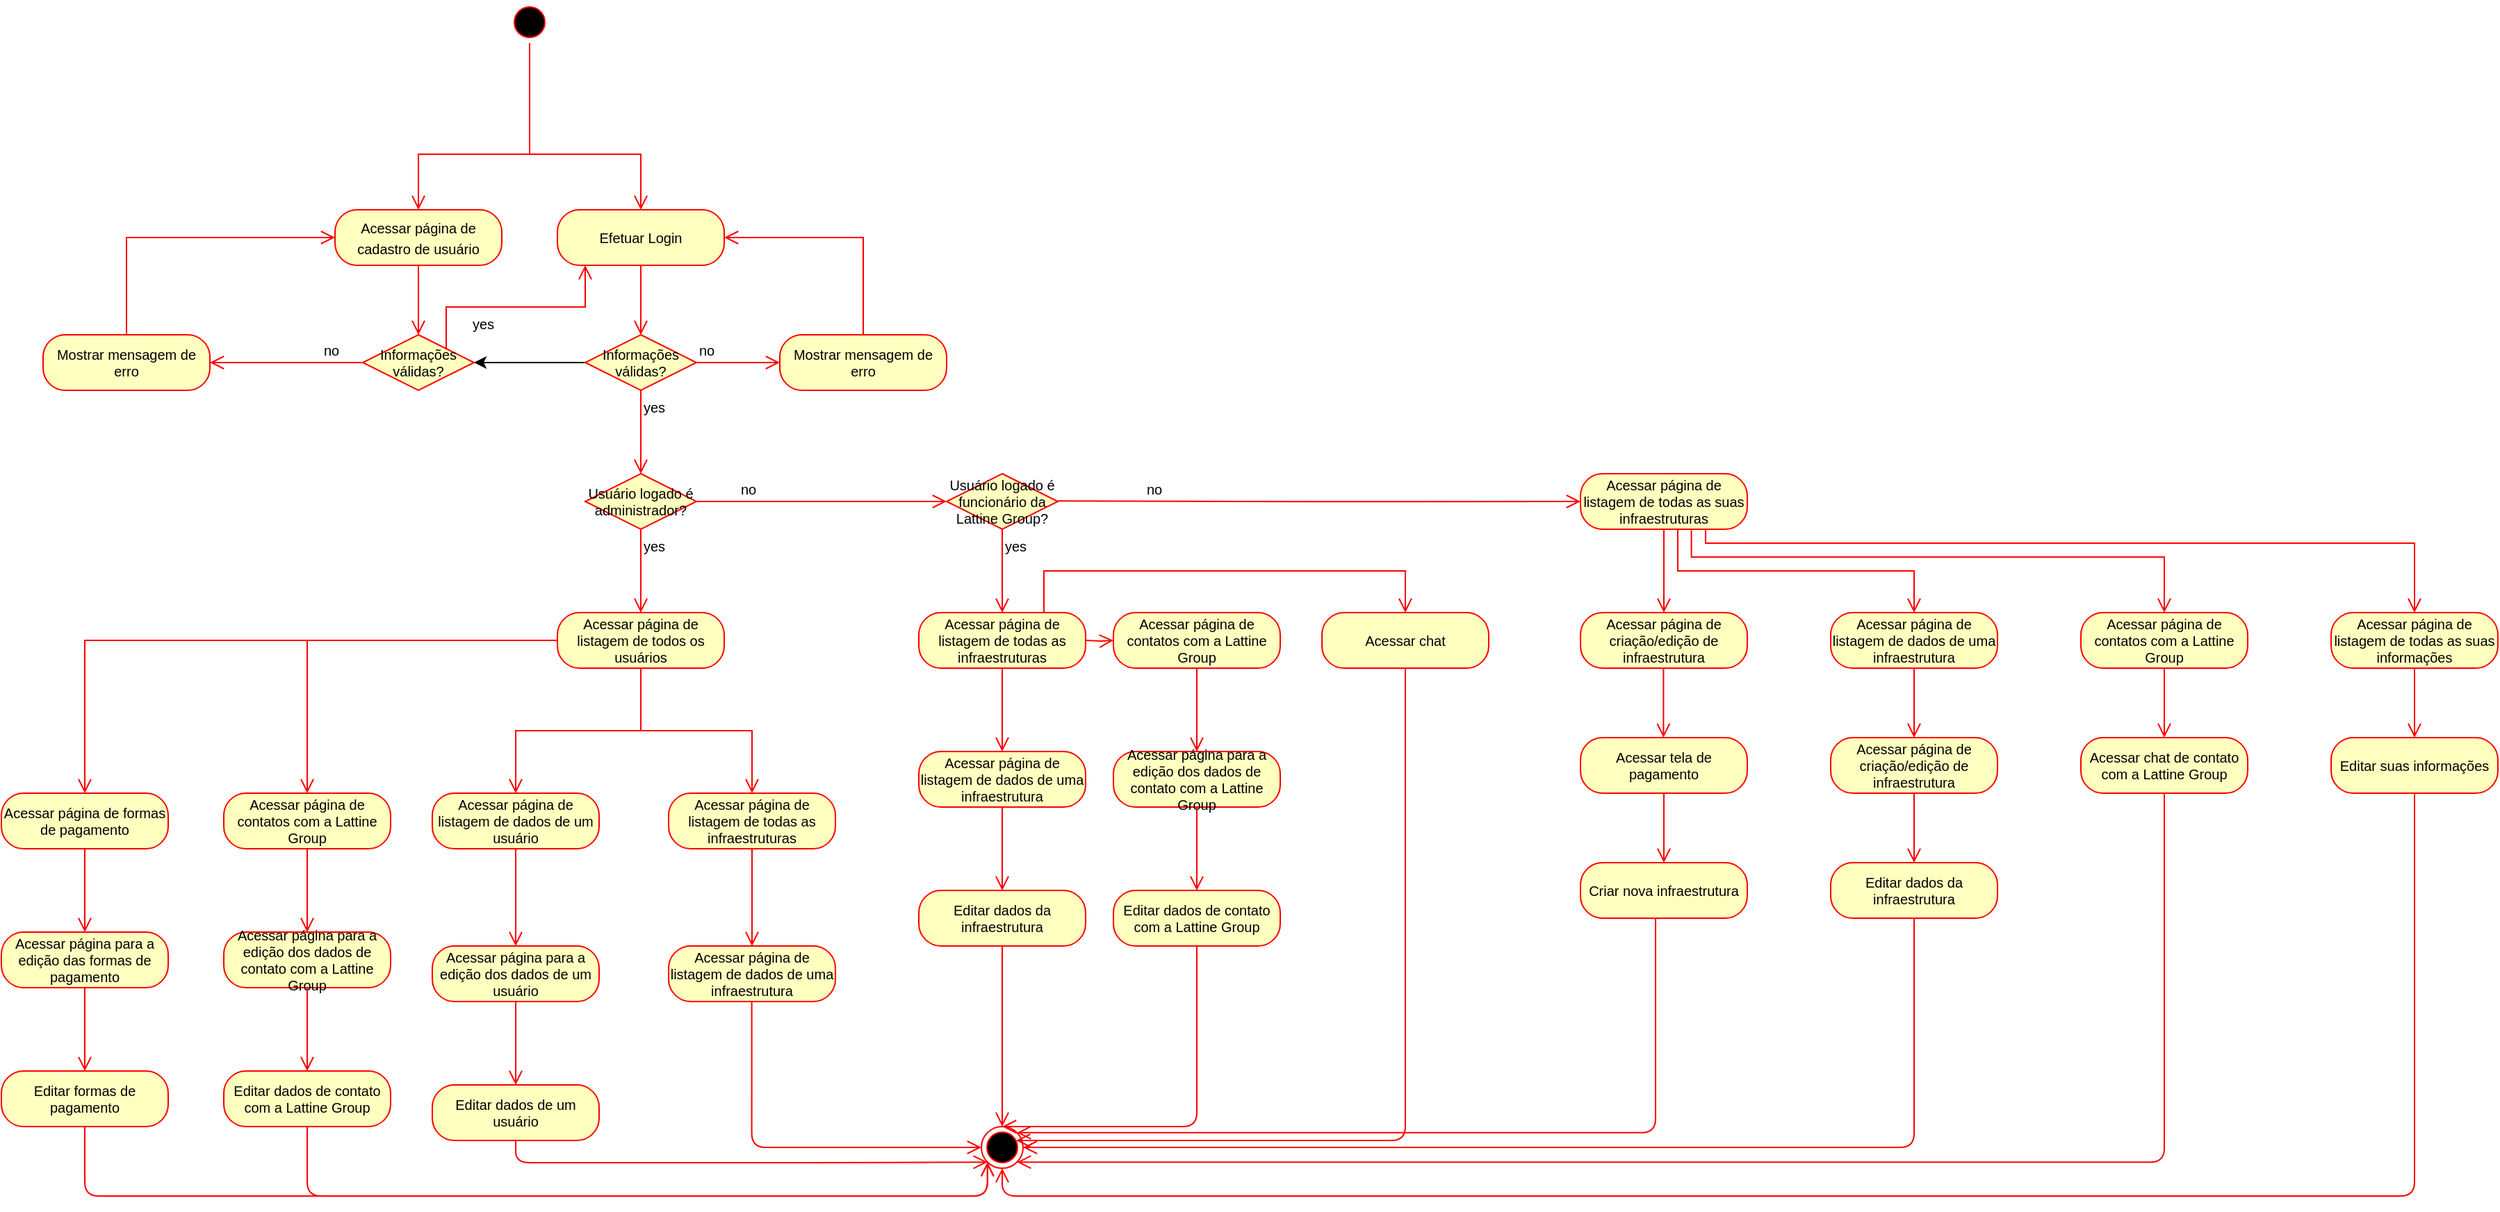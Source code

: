 <mxfile version="17.2.2" type="device" pages="3"><diagram id="rcXTQ6V3g0cPiNRo1sJi" name="Diagrama_de_Atividades"><mxGraphModel dx="1865" dy="1716" grid="1" gridSize="10" guides="1" tooltips="1" connect="1" arrows="1" fold="1" page="1" pageScale="1" pageWidth="827" pageHeight="1169" math="0" shadow="0"><root><mxCell id="0"/><mxCell id="1" parent="0"/><mxCell id="QGAqyDBYN04ioMIE8Dip-1" value="" style="ellipse;html=1;shape=startState;fillColor=#000000;strokeColor=#ff0000;" parent="1" vertex="1"><mxGeometry x="325" y="-110" width="30" height="30" as="geometry"/></mxCell><mxCell id="QGAqyDBYN04ioMIE8Dip-3" value="&lt;span style=&quot;font-size: 10px&quot;&gt;Acessar página de cadastro de usuário&lt;/span&gt;" style="rounded=1;whiteSpace=wrap;html=1;arcSize=40;fontColor=#000000;fillColor=#ffffc0;strokeColor=#ff0000;" parent="1" vertex="1"><mxGeometry x="200" y="40" width="120" height="40" as="geometry"/></mxCell><mxCell id="QGAqyDBYN04ioMIE8Dip-11" value="Efetuar Login" style="rounded=1;whiteSpace=wrap;html=1;arcSize=40;fontColor=#000000;fillColor=#ffffc0;strokeColor=#ff0000;fontSize=10;" parent="1" vertex="1"><mxGeometry x="360" y="40" width="120" height="40" as="geometry"/></mxCell><mxCell id="QGAqyDBYN04ioMIE8Dip-15" value="" style="edgeStyle=orthogonalEdgeStyle;html=1;verticalAlign=bottom;endArrow=open;endSize=8;strokeColor=#ff0000;rounded=0;fontSize=10;exitX=0.5;exitY=1;exitDx=0;exitDy=0;" parent="1" source="QGAqyDBYN04ioMIE8Dip-1" target="QGAqyDBYN04ioMIE8Dip-11" edge="1"><mxGeometry relative="1" as="geometry"><mxPoint x="340" y="40" as="targetPoint"/><mxPoint x="340" y="-30" as="sourcePoint"/><Array as="points"><mxPoint x="340"/><mxPoint x="420"/></Array></mxGeometry></mxCell><mxCell id="QGAqyDBYN04ioMIE8Dip-16" value="" style="edgeStyle=orthogonalEdgeStyle;html=1;verticalAlign=bottom;endArrow=open;endSize=8;strokeColor=#ff0000;rounded=0;fontSize=10;exitX=0.5;exitY=1;exitDx=0;exitDy=0;" parent="1" source="QGAqyDBYN04ioMIE8Dip-1" target="QGAqyDBYN04ioMIE8Dip-3" edge="1"><mxGeometry relative="1" as="geometry"><mxPoint x="430.048" y="50" as="targetPoint"/><mxPoint x="340" y="-30" as="sourcePoint"/><Array as="points"><mxPoint x="340"/><mxPoint x="260"/></Array></mxGeometry></mxCell><mxCell id="QGAqyDBYN04ioMIE8Dip-26" value="" style="edgeStyle=orthogonalEdgeStyle;rounded=0;orthogonalLoop=1;jettySize=auto;html=1;fontSize=10;" parent="1" source="QGAqyDBYN04ioMIE8Dip-18" target="QGAqyDBYN04ioMIE8Dip-22" edge="1"><mxGeometry relative="1" as="geometry"/></mxCell><mxCell id="QGAqyDBYN04ioMIE8Dip-18" value="Informações válidas?" style="rhombus;whiteSpace=wrap;html=1;fillColor=#ffffc0;strokeColor=#ff0000;fontSize=10;" parent="1" vertex="1"><mxGeometry x="380" y="130" width="80" height="40" as="geometry"/></mxCell><mxCell id="QGAqyDBYN04ioMIE8Dip-19" value="no" style="edgeStyle=orthogonalEdgeStyle;html=1;align=left;verticalAlign=bottom;endArrow=open;endSize=8;strokeColor=#ff0000;rounded=0;fontSize=10;" parent="1" source="QGAqyDBYN04ioMIE8Dip-18" target="QGAqyDBYN04ioMIE8Dip-27" edge="1"><mxGeometry x="-1" relative="1" as="geometry"><mxPoint x="560" y="150" as="targetPoint"/><Array as="points"><mxPoint x="550" y="150"/><mxPoint x="550" y="150"/></Array></mxGeometry></mxCell><mxCell id="QGAqyDBYN04ioMIE8Dip-20" value="yes" style="edgeStyle=orthogonalEdgeStyle;html=1;align=left;verticalAlign=top;endArrow=open;endSize=8;strokeColor=#ff0000;rounded=0;fontSize=10;" parent="1" source="QGAqyDBYN04ioMIE8Dip-18" edge="1"><mxGeometry x="-1" relative="1" as="geometry"><mxPoint x="420" y="230" as="targetPoint"/></mxGeometry></mxCell><mxCell id="QGAqyDBYN04ioMIE8Dip-21" value="" style="edgeStyle=orthogonalEdgeStyle;html=1;verticalAlign=bottom;endArrow=open;endSize=8;strokeColor=#ff0000;rounded=0;fontSize=10;exitX=0.5;exitY=1;exitDx=0;exitDy=0;entryX=0.5;entryY=0;entryDx=0;entryDy=0;" parent="1" source="QGAqyDBYN04ioMIE8Dip-11" target="QGAqyDBYN04ioMIE8Dip-18" edge="1"><mxGeometry relative="1" as="geometry"><mxPoint x="430" y="50.0" as="targetPoint"/><mxPoint x="350" y="-20.0" as="sourcePoint"/><Array as="points"><mxPoint x="420" y="80"/><mxPoint x="420" y="80"/></Array></mxGeometry></mxCell><mxCell id="QGAqyDBYN04ioMIE8Dip-22" value="Informações válidas?" style="rhombus;whiteSpace=wrap;html=1;fillColor=#ffffc0;strokeColor=#ff0000;fontSize=10;" parent="1" vertex="1"><mxGeometry x="220" y="130" width="80" height="40" as="geometry"/></mxCell><mxCell id="QGAqyDBYN04ioMIE8Dip-23" value="no" style="edgeStyle=orthogonalEdgeStyle;html=1;align=left;verticalAlign=bottom;endArrow=open;endSize=8;strokeColor=#ff0000;rounded=0;fontSize=10;" parent="1" source="QGAqyDBYN04ioMIE8Dip-22" edge="1"><mxGeometry x="-0.455" relative="1" as="geometry"><mxPoint x="110" y="150" as="targetPoint"/><mxPoint as="offset"/></mxGeometry></mxCell><mxCell id="QGAqyDBYN04ioMIE8Dip-24" value="yes" style="edgeStyle=orthogonalEdgeStyle;html=1;align=left;verticalAlign=top;endArrow=open;endSize=8;strokeColor=#ff0000;rounded=0;fontSize=10;exitX=1;exitY=0;exitDx=0;exitDy=0;" parent="1" source="QGAqyDBYN04ioMIE8Dip-22" target="QGAqyDBYN04ioMIE8Dip-11" edge="1"><mxGeometry x="-0.412" relative="1" as="geometry"><mxPoint x="260" y="230" as="targetPoint"/><Array as="points"><mxPoint x="280" y="110"/><mxPoint x="380" y="110"/></Array><mxPoint as="offset"/></mxGeometry></mxCell><mxCell id="QGAqyDBYN04ioMIE8Dip-25" value="" style="edgeStyle=orthogonalEdgeStyle;html=1;verticalAlign=bottom;endArrow=open;endSize=8;strokeColor=#ff0000;rounded=0;fontSize=10;exitX=0.5;exitY=1;exitDx=0;exitDy=0;entryX=0.5;entryY=0;entryDx=0;entryDy=0;" parent="1" source="QGAqyDBYN04ioMIE8Dip-3" target="QGAqyDBYN04ioMIE8Dip-22" edge="1"><mxGeometry relative="1" as="geometry"><mxPoint x="430" y="50.0" as="targetPoint"/><mxPoint x="350" y="-20.0" as="sourcePoint"/><Array as="points"><mxPoint x="260" y="100"/><mxPoint x="260" y="100"/></Array></mxGeometry></mxCell><mxCell id="QGAqyDBYN04ioMIE8Dip-27" value="Mostrar mensagem de erro" style="rounded=1;whiteSpace=wrap;html=1;arcSize=40;fontColor=#000000;fillColor=#ffffc0;strokeColor=#ff0000;fontSize=10;" parent="1" vertex="1"><mxGeometry x="520" y="130" width="120" height="40" as="geometry"/></mxCell><mxCell id="QGAqyDBYN04ioMIE8Dip-28" value="" style="edgeStyle=orthogonalEdgeStyle;html=1;verticalAlign=bottom;endArrow=open;endSize=8;strokeColor=#ff0000;rounded=0;fontSize=10;exitX=0.5;exitY=0;exitDx=0;exitDy=0;" parent="1" source="QGAqyDBYN04ioMIE8Dip-27" target="QGAqyDBYN04ioMIE8Dip-11" edge="1"><mxGeometry relative="1" as="geometry"><mxPoint x="600" y="80.0" as="targetPoint"/><mxPoint x="520" y="10.0" as="sourcePoint"/><Array as="points"><mxPoint x="580" y="60"/></Array></mxGeometry></mxCell><mxCell id="QGAqyDBYN04ioMIE8Dip-29" value="Mostrar mensagem de erro" style="rounded=1;whiteSpace=wrap;html=1;arcSize=40;fontColor=#000000;fillColor=#ffffc0;strokeColor=#ff0000;fontSize=10;" parent="1" vertex="1"><mxGeometry x="-10" y="130" width="120" height="40" as="geometry"/></mxCell><mxCell id="QGAqyDBYN04ioMIE8Dip-30" value="" style="edgeStyle=orthogonalEdgeStyle;html=1;verticalAlign=bottom;endArrow=open;endSize=8;strokeColor=#ff0000;rounded=0;fontSize=10;exitX=0.5;exitY=0;exitDx=0;exitDy=0;" parent="1" target="QGAqyDBYN04ioMIE8Dip-3" edge="1"><mxGeometry relative="1" as="geometry"><mxPoint x="-50.0" y="60.0" as="targetPoint"/><mxPoint x="50" y="130.0" as="sourcePoint"/><Array as="points"><mxPoint x="50" y="60"/></Array></mxGeometry></mxCell><mxCell id="QGAqyDBYN04ioMIE8Dip-31" value="Usuário logado é administrador?" style="rhombus;whiteSpace=wrap;html=1;fillColor=#ffffc0;strokeColor=#ff0000;fontSize=10;" parent="1" vertex="1"><mxGeometry x="380" y="230" width="80" height="40" as="geometry"/></mxCell><mxCell id="QGAqyDBYN04ioMIE8Dip-32" value="no" style="edgeStyle=orthogonalEdgeStyle;html=1;align=left;verticalAlign=bottom;endArrow=open;endSize=8;strokeColor=#ff0000;rounded=0;fontSize=10;entryX=0;entryY=0.5;entryDx=0;entryDy=0;" parent="1" source="QGAqyDBYN04ioMIE8Dip-31" target="QGAqyDBYN04ioMIE8Dip-34" edge="1"><mxGeometry x="-0.667" relative="1" as="geometry"><mxPoint x="560" y="250" as="targetPoint"/><mxPoint as="offset"/></mxGeometry></mxCell><mxCell id="QGAqyDBYN04ioMIE8Dip-33" value="yes" style="edgeStyle=orthogonalEdgeStyle;html=1;align=left;verticalAlign=top;endArrow=open;endSize=8;strokeColor=#ff0000;rounded=0;fontSize=10;" parent="1" source="QGAqyDBYN04ioMIE8Dip-31" edge="1"><mxGeometry x="-1" relative="1" as="geometry"><mxPoint x="420" y="330" as="targetPoint"/></mxGeometry></mxCell><mxCell id="QGAqyDBYN04ioMIE8Dip-34" value="Usuário logado é funcionário da Lattine Group?" style="rhombus;whiteSpace=wrap;html=1;fillColor=#ffffc0;strokeColor=#ff0000;fontSize=10;" parent="1" vertex="1"><mxGeometry x="640" y="230" width="80" height="40" as="geometry"/></mxCell><mxCell id="QGAqyDBYN04ioMIE8Dip-36" value="yes" style="edgeStyle=orthogonalEdgeStyle;html=1;align=left;verticalAlign=top;endArrow=open;endSize=8;strokeColor=#ff0000;rounded=0;fontSize=10;" parent="1" source="QGAqyDBYN04ioMIE8Dip-34" edge="1"><mxGeometry x="-1" relative="1" as="geometry"><mxPoint x="680" y="330" as="targetPoint"/></mxGeometry></mxCell><mxCell id="QGAqyDBYN04ioMIE8Dip-37" value="no" style="edgeStyle=orthogonalEdgeStyle;html=1;align=left;verticalAlign=bottom;endArrow=open;endSize=8;strokeColor=#ff0000;rounded=0;fontSize=10;entryX=0;entryY=0.5;entryDx=0;entryDy=0;" parent="1" target="QGAqyDBYN04ioMIE8Dip-64" edge="1"><mxGeometry x="-0.667" relative="1" as="geometry"><mxPoint x="900" y="249.64" as="targetPoint"/><mxPoint x="720" y="249.64" as="sourcePoint"/><mxPoint as="offset"/></mxGeometry></mxCell><mxCell id="QGAqyDBYN04ioMIE8Dip-41" value="Acessar página de listagem de todos os usuários" style="rounded=1;whiteSpace=wrap;html=1;arcSize=40;fontColor=#000000;fillColor=#ffffc0;strokeColor=#ff0000;fontSize=10;" parent="1" vertex="1"><mxGeometry x="360" y="330" width="120" height="40" as="geometry"/></mxCell><mxCell id="QGAqyDBYN04ioMIE8Dip-42" value="" style="edgeStyle=orthogonalEdgeStyle;html=1;verticalAlign=bottom;endArrow=open;endSize=8;strokeColor=#ff0000;rounded=0;fontSize=10;entryX=0.5;entryY=0;entryDx=0;entryDy=0;" parent="1" source="QGAqyDBYN04ioMIE8Dip-41" target="QGAqyDBYN04ioMIE8Dip-51" edge="1"><mxGeometry relative="1" as="geometry"><mxPoint x="420" y="430" as="targetPoint"/></mxGeometry></mxCell><mxCell id="QGAqyDBYN04ioMIE8Dip-43" value="Acessar página de listagem de todas as infraestruturas" style="rounded=1;whiteSpace=wrap;html=1;arcSize=40;fontColor=#000000;fillColor=#ffffc0;strokeColor=#ff0000;fontSize=10;" parent="1" vertex="1"><mxGeometry x="620" y="330" width="120" height="40" as="geometry"/></mxCell><mxCell id="QGAqyDBYN04ioMIE8Dip-44" value="" style="edgeStyle=orthogonalEdgeStyle;html=1;verticalAlign=bottom;endArrow=open;endSize=8;strokeColor=#ff0000;rounded=0;fontSize=10;" parent="1" source="QGAqyDBYN04ioMIE8Dip-43" edge="1"><mxGeometry relative="1" as="geometry"><mxPoint x="680" y="430" as="targetPoint"/></mxGeometry></mxCell><mxCell id="QGAqyDBYN04ioMIE8Dip-46" value="Acessar página de listagem de dados de uma infraestrutura" style="rounded=1;whiteSpace=wrap;html=1;arcSize=40;fontColor=#000000;fillColor=#ffffc0;strokeColor=#ff0000;fontSize=10;" parent="1" vertex="1"><mxGeometry x="620" y="430" width="120" height="40" as="geometry"/></mxCell><mxCell id="QGAqyDBYN04ioMIE8Dip-47" value="" style="edgeStyle=orthogonalEdgeStyle;html=1;verticalAlign=bottom;endArrow=open;endSize=8;strokeColor=#ff0000;rounded=0;fontSize=10;" parent="1" source="QGAqyDBYN04ioMIE8Dip-46" edge="1"><mxGeometry relative="1" as="geometry"><mxPoint x="680" y="530" as="targetPoint"/></mxGeometry></mxCell><mxCell id="QGAqyDBYN04ioMIE8Dip-48" value="Editar dados da infraestrutura" style="rounded=1;whiteSpace=wrap;html=1;arcSize=40;fontColor=#000000;fillColor=#ffffc0;strokeColor=#ff0000;fontSize=10;" parent="1" vertex="1"><mxGeometry x="620" y="530" width="120" height="40" as="geometry"/></mxCell><mxCell id="QGAqyDBYN04ioMIE8Dip-49" value="" style="edgeStyle=orthogonalEdgeStyle;html=1;verticalAlign=bottom;endArrow=open;endSize=8;strokeColor=#ff0000;rounded=0;fontSize=10;entryX=0.5;entryY=0;entryDx=0;entryDy=0;" parent="1" source="QGAqyDBYN04ioMIE8Dip-48" target="QGAqyDBYN04ioMIE8Dip-50" edge="1"><mxGeometry relative="1" as="geometry"><mxPoint x="680" y="630" as="targetPoint"/></mxGeometry></mxCell><mxCell id="QGAqyDBYN04ioMIE8Dip-50" value="" style="ellipse;html=1;shape=endState;fillColor=#000000;strokeColor=#ff0000;fontSize=10;" parent="1" vertex="1"><mxGeometry x="665" y="700" width="30" height="30" as="geometry"/></mxCell><mxCell id="QGAqyDBYN04ioMIE8Dip-51" value="Acessar página de listagem de dados de um usuário" style="rounded=1;whiteSpace=wrap;html=1;arcSize=40;fontColor=#000000;fillColor=#ffffc0;strokeColor=#ff0000;fontSize=10;" parent="1" vertex="1"><mxGeometry x="270" y="460" width="120" height="40" as="geometry"/></mxCell><mxCell id="QGAqyDBYN04ioMIE8Dip-52" value="" style="edgeStyle=orthogonalEdgeStyle;html=1;verticalAlign=bottom;endArrow=open;endSize=8;strokeColor=#ff0000;rounded=0;fontSize=10;entryX=0.5;entryY=0;entryDx=0;entryDy=0;" parent="1" source="QGAqyDBYN04ioMIE8Dip-51" target="QGAqyDBYN04ioMIE8Dip-56" edge="1"><mxGeometry relative="1" as="geometry"><mxPoint x="300" y="560" as="targetPoint"/><Array as="points"/></mxGeometry></mxCell><mxCell id="QGAqyDBYN04ioMIE8Dip-54" value="Acessar página de listagem de todas as infraestruturas" style="rounded=1;whiteSpace=wrap;html=1;arcSize=40;fontColor=#000000;fillColor=#ffffc0;strokeColor=#ff0000;fontSize=10;" parent="1" vertex="1"><mxGeometry x="440" y="460" width="120" height="40" as="geometry"/></mxCell><mxCell id="QGAqyDBYN04ioMIE8Dip-55" value="" style="edgeStyle=orthogonalEdgeStyle;html=1;verticalAlign=bottom;endArrow=open;endSize=8;strokeColor=#ff0000;rounded=0;fontSize=10;exitX=0.5;exitY=1;exitDx=0;exitDy=0;" parent="1" source="QGAqyDBYN04ioMIE8Dip-41" target="QGAqyDBYN04ioMIE8Dip-54" edge="1"><mxGeometry relative="1" as="geometry"><mxPoint x="364" y="470" as="targetPoint"/><mxPoint x="430" y="380" as="sourcePoint"/></mxGeometry></mxCell><mxCell id="QGAqyDBYN04ioMIE8Dip-56" value="Acessar página para a edição dos dados de um usuário" style="rounded=1;whiteSpace=wrap;html=1;arcSize=40;fontColor=#000000;fillColor=#ffffc0;strokeColor=#ff0000;fontSize=10;" parent="1" vertex="1"><mxGeometry x="270" y="570" width="120" height="40" as="geometry"/></mxCell><mxCell id="QGAqyDBYN04ioMIE8Dip-57" value="" style="edgeStyle=orthogonalEdgeStyle;html=1;verticalAlign=bottom;endArrow=open;endSize=8;strokeColor=#ff0000;rounded=0;fontSize=10;" parent="1" source="QGAqyDBYN04ioMIE8Dip-56" edge="1"><mxGeometry relative="1" as="geometry"><mxPoint x="330" y="670" as="targetPoint"/></mxGeometry></mxCell><mxCell id="QGAqyDBYN04ioMIE8Dip-58" value="Acessar página de listagem de dados de uma infraestrutura" style="rounded=1;whiteSpace=wrap;html=1;arcSize=40;fontColor=#000000;fillColor=#ffffc0;strokeColor=#ff0000;fontSize=10;" parent="1" vertex="1"><mxGeometry x="440" y="570" width="120" height="40" as="geometry"/></mxCell><mxCell id="QGAqyDBYN04ioMIE8Dip-60" value="" style="edgeStyle=orthogonalEdgeStyle;html=1;verticalAlign=bottom;endArrow=open;endSize=8;strokeColor=#ff0000;rounded=0;fontSize=10;entryX=0.5;entryY=0;entryDx=0;entryDy=0;exitX=0.5;exitY=1;exitDx=0;exitDy=0;" parent="1" source="QGAqyDBYN04ioMIE8Dip-54" target="QGAqyDBYN04ioMIE8Dip-58" edge="1"><mxGeometry relative="1" as="geometry"><mxPoint x="340" y="580" as="targetPoint"/><mxPoint x="340" y="510" as="sourcePoint"/><Array as="points"/></mxGeometry></mxCell><mxCell id="QGAqyDBYN04ioMIE8Dip-61" value="Editar dados de um usuário" style="rounded=1;whiteSpace=wrap;html=1;arcSize=40;fontColor=#000000;fillColor=#ffffc0;strokeColor=#ff0000;fontSize=10;" parent="1" vertex="1"><mxGeometry x="270" y="670" width="120" height="40" as="geometry"/></mxCell><mxCell id="QGAqyDBYN04ioMIE8Dip-62" value="" style="edgeStyle=orthogonalEdgeStyle;html=1;verticalAlign=bottom;endArrow=open;endSize=8;strokeColor=#ff0000;rounded=1;fontSize=10;entryX=0;entryY=1;entryDx=0;entryDy=0;" parent="1" source="QGAqyDBYN04ioMIE8Dip-61" target="QGAqyDBYN04ioMIE8Dip-50" edge="1"><mxGeometry relative="1" as="geometry"><mxPoint x="670" y="720" as="targetPoint"/><Array as="points"><mxPoint x="330" y="726"/><mxPoint x="528" y="726"/></Array></mxGeometry></mxCell><mxCell id="QGAqyDBYN04ioMIE8Dip-63" value="" style="edgeStyle=orthogonalEdgeStyle;html=1;verticalAlign=bottom;endArrow=open;endSize=8;strokeColor=#ff0000;rounded=1;fontSize=10;entryX=0;entryY=0.5;entryDx=0;entryDy=0;" parent="1" target="QGAqyDBYN04ioMIE8Dip-50" edge="1"><mxGeometry relative="1" as="geometry"><mxPoint x="499.81" y="670" as="targetPoint"/><mxPoint x="499.81" y="610" as="sourcePoint"/><Array as="points"><mxPoint x="500" y="715"/></Array></mxGeometry></mxCell><mxCell id="QGAqyDBYN04ioMIE8Dip-64" value="Acessar página de listagem de todas as suas infraestruturas" style="rounded=1;whiteSpace=wrap;html=1;arcSize=40;fontColor=#000000;fillColor=#ffffc0;strokeColor=#ff0000;fontSize=10;" parent="1" vertex="1"><mxGeometry x="1096" y="230" width="120" height="40" as="geometry"/></mxCell><mxCell id="QGAqyDBYN04ioMIE8Dip-65" value="Acessar página de criação/edição de infraestrutura" style="rounded=1;whiteSpace=wrap;html=1;arcSize=40;fontColor=#000000;fillColor=#ffffc0;strokeColor=#ff0000;fontSize=10;" parent="1" vertex="1"><mxGeometry x="1096" y="330" width="120" height="40" as="geometry"/></mxCell><mxCell id="QGAqyDBYN04ioMIE8Dip-67" value="Acessar página de listagem de dados de uma infraestrutura" style="rounded=1;whiteSpace=wrap;html=1;arcSize=40;fontColor=#000000;fillColor=#ffffc0;strokeColor=#ff0000;fontSize=10;" parent="1" vertex="1"><mxGeometry x="1276" y="330" width="120" height="40" as="geometry"/></mxCell><mxCell id="QGAqyDBYN04ioMIE8Dip-68" value="Acessar página de contatos com a Lattine Group" style="rounded=1;whiteSpace=wrap;html=1;arcSize=40;fontColor=#000000;fillColor=#ffffc0;strokeColor=#ff0000;fontSize=10;" parent="1" vertex="1"><mxGeometry x="1456" y="330" width="120" height="40" as="geometry"/></mxCell><mxCell id="QGAqyDBYN04ioMIE8Dip-69" value="Acessar chat de contato com a Lattine Group" style="rounded=1;whiteSpace=wrap;html=1;arcSize=40;fontColor=#000000;fillColor=#ffffc0;strokeColor=#ff0000;fontSize=10;" parent="1" vertex="1"><mxGeometry x="1456" y="420" width="120" height="40" as="geometry"/></mxCell><mxCell id="QGAqyDBYN04ioMIE8Dip-70" value="Acessar página de criação/edição de infraestrutura" style="rounded=1;whiteSpace=wrap;html=1;arcSize=40;fontColor=#000000;fillColor=#ffffc0;strokeColor=#ff0000;fontSize=10;" parent="1" vertex="1"><mxGeometry x="1276" y="420" width="120" height="40" as="geometry"/></mxCell><mxCell id="QGAqyDBYN04ioMIE8Dip-71" value="Acessar tela de pagamento" style="rounded=1;whiteSpace=wrap;html=1;arcSize=40;fontColor=#000000;fillColor=#ffffc0;strokeColor=#ff0000;fontSize=10;" parent="1" vertex="1"><mxGeometry x="1096" y="420" width="120" height="40" as="geometry"/></mxCell><mxCell id="QGAqyDBYN04ioMIE8Dip-73" value="" style="edgeStyle=orthogonalEdgeStyle;html=1;verticalAlign=bottom;endArrow=open;endSize=8;strokeColor=#ff0000;rounded=0;fontSize=10;entryX=0.5;entryY=0;entryDx=0;entryDy=0;" parent="1" source="QGAqyDBYN04ioMIE8Dip-64" target="QGAqyDBYN04ioMIE8Dip-65" edge="1"><mxGeometry relative="1" as="geometry"><mxPoint x="886" y="440" as="targetPoint"/><mxPoint x="886" y="380" as="sourcePoint"/><Array as="points"><mxPoint x="1156" y="300"/><mxPoint x="1156" y="300"/></Array></mxGeometry></mxCell><mxCell id="QGAqyDBYN04ioMIE8Dip-74" value="" style="edgeStyle=orthogonalEdgeStyle;html=1;verticalAlign=bottom;endArrow=open;endSize=8;strokeColor=#ff0000;rounded=0;fontSize=10;entryX=0.5;entryY=0;entryDx=0;entryDy=0;" parent="1" target="QGAqyDBYN04ioMIE8Dip-67" edge="1"><mxGeometry relative="1" as="geometry"><mxPoint x="1166" y="340" as="targetPoint"/><mxPoint x="1166" y="270" as="sourcePoint"/><Array as="points"><mxPoint x="1166" y="270"/><mxPoint x="1166" y="300"/><mxPoint x="1336" y="300"/></Array></mxGeometry></mxCell><mxCell id="QGAqyDBYN04ioMIE8Dip-75" value="" style="edgeStyle=orthogonalEdgeStyle;html=1;verticalAlign=bottom;endArrow=open;endSize=8;strokeColor=#ff0000;rounded=0;fontSize=10;entryX=0.5;entryY=0;entryDx=0;entryDy=0;exitX=0.665;exitY=1.015;exitDx=0;exitDy=0;exitPerimeter=0;" parent="1" source="QGAqyDBYN04ioMIE8Dip-64" target="QGAqyDBYN04ioMIE8Dip-68" edge="1"><mxGeometry relative="1" as="geometry"><mxPoint x="1346" y="340" as="targetPoint"/><mxPoint x="1176" y="280" as="sourcePoint"/><Array as="points"><mxPoint x="1176" y="290"/><mxPoint x="1516" y="290"/></Array></mxGeometry></mxCell><mxCell id="QGAqyDBYN04ioMIE8Dip-76" value="" style="edgeStyle=orthogonalEdgeStyle;html=1;verticalAlign=bottom;endArrow=open;endSize=8;strokeColor=#ff0000;rounded=0;fontSize=10;entryX=0.5;entryY=0;entryDx=0;entryDy=0;exitX=0.5;exitY=1;exitDx=0;exitDy=0;" parent="1" source="QGAqyDBYN04ioMIE8Dip-68" target="QGAqyDBYN04ioMIE8Dip-69" edge="1"><mxGeometry relative="1" as="geometry"><mxPoint x="1356" y="350" as="targetPoint"/><mxPoint x="1186" y="290" as="sourcePoint"/><Array as="points"><mxPoint x="1516" y="390"/><mxPoint x="1516" y="390"/></Array></mxGeometry></mxCell><mxCell id="QGAqyDBYN04ioMIE8Dip-77" value="" style="edgeStyle=orthogonalEdgeStyle;html=1;verticalAlign=bottom;endArrow=open;endSize=8;strokeColor=#ff0000;rounded=0;fontSize=10;entryX=0.5;entryY=0;entryDx=0;entryDy=0;exitX=0.5;exitY=1;exitDx=0;exitDy=0;" parent="1" source="QGAqyDBYN04ioMIE8Dip-67" target="QGAqyDBYN04ioMIE8Dip-70" edge="1"><mxGeometry relative="1" as="geometry"><mxPoint x="1526" y="430.0" as="targetPoint"/><mxPoint x="1526" y="380.0" as="sourcePoint"/><Array as="points"><mxPoint x="1336" y="380"/><mxPoint x="1336" y="380"/></Array></mxGeometry></mxCell><mxCell id="QGAqyDBYN04ioMIE8Dip-79" value="" style="edgeStyle=orthogonalEdgeStyle;html=1;verticalAlign=bottom;endArrow=open;endSize=8;strokeColor=#ff0000;rounded=0;fontSize=10;entryX=0.5;entryY=0;entryDx=0;entryDy=0;exitX=0.5;exitY=1;exitDx=0;exitDy=0;" parent="1" edge="1"><mxGeometry relative="1" as="geometry"><mxPoint x="1155.7" y="420.0" as="targetPoint"/><mxPoint x="1155.7" y="370.0" as="sourcePoint"/><Array as="points"><mxPoint x="1155.7" y="390"/><mxPoint x="1155.7" y="390"/></Array></mxGeometry></mxCell><mxCell id="QGAqyDBYN04ioMIE8Dip-80" value="" style="edgeStyle=orthogonalEdgeStyle;html=1;verticalAlign=bottom;endArrow=open;endSize=8;strokeColor=#ff0000;rounded=1;fontSize=10;entryX=1;entryY=1;entryDx=0;entryDy=0;exitX=0.5;exitY=1;exitDx=0;exitDy=0;" parent="1" source="QGAqyDBYN04ioMIE8Dip-69" target="QGAqyDBYN04ioMIE8Dip-50" edge="1"><mxGeometry relative="1" as="geometry"><mxPoint x="1180" y="570.0" as="targetPoint"/><mxPoint x="1418" y="460" as="sourcePoint"/><Array as="points"><mxPoint x="1516" y="726"/></Array></mxGeometry></mxCell><mxCell id="EkH-OHNV7Tb-5WBnVTVm-1" value="Acessar página de contatos com a Lattine Group" style="rounded=1;whiteSpace=wrap;html=1;arcSize=40;fontColor=#000000;fillColor=#ffffc0;strokeColor=#ff0000;fontSize=10;" parent="1" vertex="1"><mxGeometry x="760" y="330" width="120" height="40" as="geometry"/></mxCell><mxCell id="EkH-OHNV7Tb-5WBnVTVm-2" value="" style="edgeStyle=orthogonalEdgeStyle;html=1;verticalAlign=bottom;endArrow=open;endSize=8;strokeColor=#ff0000;rounded=0;fontSize=10;entryX=0;entryY=0.5;entryDx=0;entryDy=0;" parent="1" target="EkH-OHNV7Tb-5WBnVTVm-1" edge="1"><mxGeometry relative="1" as="geometry"><mxPoint x="690" y="440" as="targetPoint"/><mxPoint x="740" y="350" as="sourcePoint"/></mxGeometry></mxCell><mxCell id="EkH-OHNV7Tb-5WBnVTVm-3" value="Acessar página para a edição dos dados de contato com a Lattine Group" style="rounded=1;whiteSpace=wrap;html=1;arcSize=40;fontColor=#000000;fillColor=#ffffc0;strokeColor=#ff0000;fontSize=10;" parent="1" vertex="1"><mxGeometry x="760" y="430" width="120" height="40" as="geometry"/></mxCell><mxCell id="EkH-OHNV7Tb-5WBnVTVm-4" value="Editar dados de contato com a Lattine Group" style="rounded=1;whiteSpace=wrap;html=1;arcSize=40;fontColor=#000000;fillColor=#ffffc0;strokeColor=#ff0000;fontSize=10;" parent="1" vertex="1"><mxGeometry x="760" y="530" width="120" height="40" as="geometry"/></mxCell><mxCell id="EkH-OHNV7Tb-5WBnVTVm-6" value="" style="edgeStyle=orthogonalEdgeStyle;html=1;verticalAlign=bottom;endArrow=open;endSize=8;strokeColor=#ff0000;rounded=0;fontSize=10;exitX=0.5;exitY=1;exitDx=0;exitDy=0;entryX=0.5;entryY=0;entryDx=0;entryDy=0;" parent="1" source="EkH-OHNV7Tb-5WBnVTVm-3" target="EkH-OHNV7Tb-5WBnVTVm-4" edge="1"><mxGeometry relative="1" as="geometry"><mxPoint x="700" y="550" as="targetPoint"/><mxPoint x="700" y="490" as="sourcePoint"/></mxGeometry></mxCell><mxCell id="EkH-OHNV7Tb-5WBnVTVm-7" value="" style="edgeStyle=orthogonalEdgeStyle;html=1;verticalAlign=bottom;endArrow=open;endSize=8;strokeColor=#ff0000;rounded=1;fontSize=10;exitX=0.5;exitY=1;exitDx=0;exitDy=0;" parent="1" source="EkH-OHNV7Tb-5WBnVTVm-4" target="QGAqyDBYN04ioMIE8Dip-50" edge="1"><mxGeometry relative="1" as="geometry"><mxPoint x="710" y="560" as="targetPoint"/><mxPoint x="710" y="500" as="sourcePoint"/><Array as="points"><mxPoint x="820" y="700"/></Array></mxGeometry></mxCell><mxCell id="BRgAH0hVYMl0uFgFU4I2-1" value="Editar dados da infraestrutura" style="rounded=1;whiteSpace=wrap;html=1;arcSize=40;fontColor=#000000;fillColor=#ffffc0;strokeColor=#ff0000;fontSize=10;" parent="1" vertex="1"><mxGeometry x="1276" y="510" width="120" height="40" as="geometry"/></mxCell><mxCell id="BRgAH0hVYMl0uFgFU4I2-3" value="" style="edgeStyle=orthogonalEdgeStyle;html=1;verticalAlign=bottom;endArrow=open;endSize=8;strokeColor=#ff0000;rounded=0;fontSize=10;entryX=0.5;entryY=0;entryDx=0;entryDy=0;" parent="1" source="QGAqyDBYN04ioMIE8Dip-70" target="BRgAH0hVYMl0uFgFU4I2-1" edge="1"><mxGeometry relative="1" as="geometry"><mxPoint x="1346" y="430" as="targetPoint"/><mxPoint x="1336" y="470" as="sourcePoint"/><Array as="points"><mxPoint x="1336" y="470"/><mxPoint x="1336" y="470"/></Array></mxGeometry></mxCell><mxCell id="BRgAH0hVYMl0uFgFU4I2-4" value="Criar nova infraestrutura" style="rounded=1;whiteSpace=wrap;html=1;arcSize=40;fontColor=#000000;fillColor=#ffffc0;strokeColor=#ff0000;fontSize=10;" parent="1" vertex="1"><mxGeometry x="1096" y="510" width="120" height="40" as="geometry"/></mxCell><mxCell id="BRgAH0hVYMl0uFgFU4I2-5" value="Acessar página de listagem de todas as suas informações" style="rounded=1;whiteSpace=wrap;html=1;arcSize=40;fontColor=#000000;fillColor=#ffffc0;strokeColor=#ff0000;fontSize=10;" parent="1" vertex="1"><mxGeometry x="1636" y="330" width="120" height="40" as="geometry"/></mxCell><mxCell id="BRgAH0hVYMl0uFgFU4I2-6" value="" style="edgeStyle=orthogonalEdgeStyle;html=1;verticalAlign=bottom;endArrow=open;endSize=8;strokeColor=#ff0000;rounded=0;fontSize=10;entryX=0.5;entryY=0;entryDx=0;entryDy=0;exitX=0.75;exitY=1;exitDx=0;exitDy=0;" parent="1" source="QGAqyDBYN04ioMIE8Dip-64" target="BRgAH0hVYMl0uFgFU4I2-5" edge="1"><mxGeometry relative="1" as="geometry"><mxPoint x="1526" y="340" as="targetPoint"/><mxPoint x="1185.8" y="280.6" as="sourcePoint"/><Array as="points"><mxPoint x="1186" y="280"/><mxPoint x="1696" y="280"/></Array></mxGeometry></mxCell><mxCell id="BRgAH0hVYMl0uFgFU4I2-7" value="Editar suas informações" style="rounded=1;whiteSpace=wrap;html=1;arcSize=40;fontColor=#000000;fillColor=#ffffc0;strokeColor=#ff0000;fontSize=10;" parent="1" vertex="1"><mxGeometry x="1636" y="420" width="120" height="40" as="geometry"/></mxCell><mxCell id="BRgAH0hVYMl0uFgFU4I2-9" value="" style="edgeStyle=orthogonalEdgeStyle;html=1;verticalAlign=bottom;endArrow=open;endSize=8;strokeColor=#ff0000;rounded=0;fontSize=10;entryX=0.5;entryY=0;entryDx=0;entryDy=0;exitX=0.5;exitY=1;exitDx=0;exitDy=0;" parent="1" source="BRgAH0hVYMl0uFgFU4I2-5" target="BRgAH0hVYMl0uFgFU4I2-7" edge="1"><mxGeometry relative="1" as="geometry"><mxPoint x="1706" y="340" as="targetPoint"/><mxPoint x="1456" y="250" as="sourcePoint"/><Array as="points"><mxPoint x="1696" y="390"/><mxPoint x="1696" y="390"/></Array></mxGeometry></mxCell><mxCell id="BRgAH0hVYMl0uFgFU4I2-11" value="" style="edgeStyle=orthogonalEdgeStyle;html=1;verticalAlign=bottom;endArrow=open;endSize=8;strokeColor=#ff0000;rounded=0;fontSize=10;entryX=0.5;entryY=0;entryDx=0;entryDy=0;exitX=0.5;exitY=1;exitDx=0;exitDy=0;" parent="1" source="QGAqyDBYN04ioMIE8Dip-71" target="BRgAH0hVYMl0uFgFU4I2-4" edge="1"><mxGeometry relative="1" as="geometry"><mxPoint x="1165.7" y="430" as="targetPoint"/><mxPoint x="1165.7" y="380" as="sourcePoint"/><Array as="points"><mxPoint x="1156" y="470"/><mxPoint x="1156" y="470"/></Array></mxGeometry></mxCell><mxCell id="BRgAH0hVYMl0uFgFU4I2-12" value="" style="edgeStyle=orthogonalEdgeStyle;html=1;verticalAlign=bottom;endArrow=open;endSize=8;strokeColor=#ff0000;rounded=1;fontSize=10;entryX=1;entryY=0;entryDx=0;entryDy=0;" parent="1" source="BRgAH0hVYMl0uFgFU4I2-4" target="QGAqyDBYN04ioMIE8Dip-50" edge="1"><mxGeometry relative="1" as="geometry"><mxPoint x="959.63" y="600" as="targetPoint"/><mxPoint x="959.63" y="550" as="sourcePoint"/><Array as="points"><mxPoint x="1150" y="704"/></Array></mxGeometry></mxCell><mxCell id="BRgAH0hVYMl0uFgFU4I2-13" value="" style="edgeStyle=orthogonalEdgeStyle;html=1;verticalAlign=bottom;endArrow=open;endSize=8;strokeColor=#ff0000;rounded=1;fontSize=10;exitX=0.5;exitY=1;exitDx=0;exitDy=0;" parent="1" source="BRgAH0hVYMl0uFgFU4I2-1" target="QGAqyDBYN04ioMIE8Dip-50" edge="1"><mxGeometry relative="1" as="geometry"><mxPoint x="700.607" y="714.393" as="targetPoint"/><mxPoint x="969.63" y="560" as="sourcePoint"/><Array as="points"><mxPoint x="1336" y="715"/></Array></mxGeometry></mxCell><mxCell id="BRgAH0hVYMl0uFgFU4I2-14" value="" style="edgeStyle=orthogonalEdgeStyle;html=1;verticalAlign=bottom;endArrow=open;endSize=8;strokeColor=#ff0000;rounded=1;fontSize=10;entryX=0.5;entryY=1;entryDx=0;entryDy=0;exitX=0.5;exitY=1;exitDx=0;exitDy=0;" parent="1" source="BRgAH0hVYMl0uFgFU4I2-7" target="QGAqyDBYN04ioMIE8Dip-50" edge="1"><mxGeometry relative="1" as="geometry"><mxPoint x="700.607" y="735.607" as="targetPoint"/><mxPoint x="1330" y="470" as="sourcePoint"/><Array as="points"><mxPoint x="1696" y="750"/><mxPoint x="680" y="750"/></Array></mxGeometry></mxCell><mxCell id="WiRQl9baD3Tn8bd9y0n6-1" value="" style="edgeStyle=orthogonalEdgeStyle;html=1;verticalAlign=bottom;endArrow=open;endSize=8;strokeColor=#ff0000;rounded=0;fontSize=10;exitX=0.5;exitY=1;exitDx=0;exitDy=0;entryX=0.5;entryY=0;entryDx=0;entryDy=0;" parent="1" source="EkH-OHNV7Tb-5WBnVTVm-1" target="EkH-OHNV7Tb-5WBnVTVm-3" edge="1"><mxGeometry relative="1" as="geometry"><mxPoint x="690" y="440" as="targetPoint"/><mxPoint x="690" y="380.0" as="sourcePoint"/></mxGeometry></mxCell><mxCell id="WiRQl9baD3Tn8bd9y0n6-2" value="Acessar página de contatos com a Lattine Group" style="rounded=1;whiteSpace=wrap;html=1;arcSize=40;fontColor=#000000;fillColor=#ffffc0;strokeColor=#ff0000;fontSize=10;" parent="1" vertex="1"><mxGeometry x="120" y="460" width="120" height="40" as="geometry"/></mxCell><mxCell id="WiRQl9baD3Tn8bd9y0n6-3" value="Acessar página para a edição dos dados de contato com a Lattine Group" style="rounded=1;whiteSpace=wrap;html=1;arcSize=40;fontColor=#000000;fillColor=#ffffc0;strokeColor=#ff0000;fontSize=10;" parent="1" vertex="1"><mxGeometry x="120" y="560" width="120" height="40" as="geometry"/></mxCell><mxCell id="WiRQl9baD3Tn8bd9y0n6-4" value="Editar dados de contato com a Lattine Group" style="rounded=1;whiteSpace=wrap;html=1;arcSize=40;fontColor=#000000;fillColor=#ffffc0;strokeColor=#ff0000;fontSize=10;" parent="1" vertex="1"><mxGeometry x="120" y="660" width="120" height="40" as="geometry"/></mxCell><mxCell id="WiRQl9baD3Tn8bd9y0n6-5" value="" style="edgeStyle=orthogonalEdgeStyle;html=1;verticalAlign=bottom;endArrow=open;endSize=8;strokeColor=#ff0000;rounded=0;fontSize=10;exitX=0.5;exitY=1;exitDx=0;exitDy=0;entryX=0.5;entryY=0;entryDx=0;entryDy=0;" parent="1" source="WiRQl9baD3Tn8bd9y0n6-3" target="WiRQl9baD3Tn8bd9y0n6-4" edge="1"><mxGeometry relative="1" as="geometry"><mxPoint x="60" y="680" as="targetPoint"/><mxPoint x="60" y="620" as="sourcePoint"/></mxGeometry></mxCell><mxCell id="WiRQl9baD3Tn8bd9y0n6-6" value="" style="edgeStyle=orthogonalEdgeStyle;html=1;verticalAlign=bottom;endArrow=open;endSize=8;strokeColor=#ff0000;rounded=0;fontSize=10;exitX=0.5;exitY=1;exitDx=0;exitDy=0;entryX=0.5;entryY=0;entryDx=0;entryDy=0;" parent="1" source="WiRQl9baD3Tn8bd9y0n6-2" target="WiRQl9baD3Tn8bd9y0n6-3" edge="1"><mxGeometry relative="1" as="geometry"><mxPoint x="50" y="570" as="targetPoint"/><mxPoint x="50" y="510.0" as="sourcePoint"/></mxGeometry></mxCell><mxCell id="WiRQl9baD3Tn8bd9y0n6-7" value="" style="edgeStyle=orthogonalEdgeStyle;html=1;verticalAlign=bottom;endArrow=open;endSize=8;strokeColor=#ff0000;rounded=0;fontSize=10;entryX=0.5;entryY=0;entryDx=0;entryDy=0;" parent="1" source="QGAqyDBYN04ioMIE8Dip-41" target="WiRQl9baD3Tn8bd9y0n6-2" edge="1"><mxGeometry relative="1" as="geometry"><mxPoint x="190" y="570" as="targetPoint"/><mxPoint x="190" y="510" as="sourcePoint"/></mxGeometry></mxCell><mxCell id="WiRQl9baD3Tn8bd9y0n6-8" value="" style="edgeStyle=orthogonalEdgeStyle;html=1;verticalAlign=bottom;endArrow=open;endSize=8;strokeColor=#ff0000;rounded=1;fontSize=10;exitX=0.5;exitY=1;exitDx=0;exitDy=0;entryX=0;entryY=1;entryDx=0;entryDy=0;" parent="1" source="WiRQl9baD3Tn8bd9y0n6-4" target="QGAqyDBYN04ioMIE8Dip-50" edge="1"><mxGeometry relative="1" as="geometry"><mxPoint x="660" y="850" as="targetPoint"/><mxPoint x="200" y="520" as="sourcePoint"/><Array as="points"><mxPoint x="180" y="750"/><mxPoint x="669" y="750"/></Array></mxGeometry></mxCell><mxCell id="xrE08mDWh4-1vsz1Ytnt-1" value="Acessar página de formas de pagamento" style="rounded=1;whiteSpace=wrap;html=1;arcSize=40;fontColor=#000000;fillColor=#ffffc0;strokeColor=#ff0000;fontSize=10;" parent="1" vertex="1"><mxGeometry x="-40" y="460" width="120" height="40" as="geometry"/></mxCell><mxCell id="xrE08mDWh4-1vsz1Ytnt-2" value="Acessar página para a edição das formas de pagamento" style="rounded=1;whiteSpace=wrap;html=1;arcSize=40;fontColor=#000000;fillColor=#ffffc0;strokeColor=#ff0000;fontSize=10;" parent="1" vertex="1"><mxGeometry x="-40" y="560" width="120" height="40" as="geometry"/></mxCell><mxCell id="xrE08mDWh4-1vsz1Ytnt-3" value="Editar formas de pagamento" style="rounded=1;whiteSpace=wrap;html=1;arcSize=40;fontColor=#000000;fillColor=#ffffc0;strokeColor=#ff0000;fontSize=10;" parent="1" vertex="1"><mxGeometry x="-40" y="660" width="120" height="40" as="geometry"/></mxCell><mxCell id="xrE08mDWh4-1vsz1Ytnt-4" value="" style="edgeStyle=orthogonalEdgeStyle;html=1;verticalAlign=bottom;endArrow=open;endSize=8;strokeColor=#ff0000;rounded=0;fontSize=10;exitX=0.5;exitY=1;exitDx=0;exitDy=0;entryX=0.5;entryY=0;entryDx=0;entryDy=0;" parent="1" source="xrE08mDWh4-1vsz1Ytnt-2" target="xrE08mDWh4-1vsz1Ytnt-3" edge="1"><mxGeometry relative="1" as="geometry"><mxPoint x="-100" y="680" as="targetPoint"/><mxPoint x="-100" y="620" as="sourcePoint"/></mxGeometry></mxCell><mxCell id="xrE08mDWh4-1vsz1Ytnt-5" value="" style="edgeStyle=orthogonalEdgeStyle;html=1;verticalAlign=bottom;endArrow=open;endSize=8;strokeColor=#ff0000;rounded=0;fontSize=10;exitX=0.5;exitY=1;exitDx=0;exitDy=0;entryX=0.5;entryY=0;entryDx=0;entryDy=0;" parent="1" source="xrE08mDWh4-1vsz1Ytnt-1" target="xrE08mDWh4-1vsz1Ytnt-2" edge="1"><mxGeometry relative="1" as="geometry"><mxPoint x="-110" y="570" as="targetPoint"/><mxPoint x="-110" y="510.0" as="sourcePoint"/></mxGeometry></mxCell><mxCell id="xrE08mDWh4-1vsz1Ytnt-7" value="" style="edgeStyle=orthogonalEdgeStyle;html=1;verticalAlign=bottom;endArrow=open;endSize=8;strokeColor=#ff0000;rounded=0;fontSize=10;" parent="1" source="QGAqyDBYN04ioMIE8Dip-41" target="xrE08mDWh4-1vsz1Ytnt-1" edge="1"><mxGeometry relative="1" as="geometry"><mxPoint x="190" y="470" as="targetPoint"/><mxPoint x="370" y="360" as="sourcePoint"/></mxGeometry></mxCell><mxCell id="xrE08mDWh4-1vsz1Ytnt-8" value="" style="edgeStyle=orthogonalEdgeStyle;html=1;verticalAlign=bottom;endArrow=open;endSize=8;strokeColor=#ff0000;rounded=1;fontSize=10;entryX=0;entryY=1;entryDx=0;entryDy=0;exitX=0.5;exitY=1;exitDx=0;exitDy=0;" parent="1" source="xrE08mDWh4-1vsz1Ytnt-3" target="QGAqyDBYN04ioMIE8Dip-50" edge="1"><mxGeometry relative="1" as="geometry"><mxPoint x="100" y="730" as="targetPoint"/><mxPoint x="140" y="840" as="sourcePoint"/><Array as="points"><mxPoint x="20" y="750"/><mxPoint x="669" y="750"/></Array></mxGeometry></mxCell><mxCell id="xrE08mDWh4-1vsz1Ytnt-9" value="Acessar chat" style="rounded=1;whiteSpace=wrap;html=1;arcSize=40;fontColor=#000000;fillColor=#ffffc0;strokeColor=#ff0000;fontSize=10;" parent="1" vertex="1"><mxGeometry x="910" y="330" width="120" height="40" as="geometry"/></mxCell><mxCell id="xrE08mDWh4-1vsz1Ytnt-10" value="" style="edgeStyle=orthogonalEdgeStyle;html=1;verticalAlign=bottom;endArrow=open;endSize=8;strokeColor=#ff0000;rounded=0;fontSize=10;exitX=0.75;exitY=0;exitDx=0;exitDy=0;entryX=0.5;entryY=0;entryDx=0;entryDy=0;" parent="1" source="QGAqyDBYN04ioMIE8Dip-43" target="xrE08mDWh4-1vsz1Ytnt-9" edge="1"><mxGeometry relative="1" as="geometry"><mxPoint x="830" y="540" as="targetPoint"/><mxPoint x="830" y="480" as="sourcePoint"/><Array as="points"><mxPoint x="710" y="300"/><mxPoint x="970" y="300"/></Array></mxGeometry></mxCell><mxCell id="xrE08mDWh4-1vsz1Ytnt-11" value="" style="edgeStyle=orthogonalEdgeStyle;html=1;verticalAlign=bottom;endArrow=open;endSize=8;strokeColor=#ff0000;rounded=1;fontSize=10;exitX=0.5;exitY=1;exitDx=0;exitDy=0;" parent="1" source="xrE08mDWh4-1vsz1Ytnt-9" edge="1"><mxGeometry relative="1" as="geometry"><mxPoint x="690" y="710" as="targetPoint"/><mxPoint x="720" y="340" as="sourcePoint"/><Array as="points"><mxPoint x="970" y="710"/></Array></mxGeometry></mxCell></root></mxGraphModel></diagram><diagram id="lkk8XPbcm6Ks03GbwedM" name="Diagrama_Conceitual"><mxGraphModel dx="1038" dy="547" grid="1" gridSize="10" guides="1" tooltips="1" connect="1" arrows="1" fold="1" page="1" pageScale="1" pageWidth="827" pageHeight="1169" math="0" shadow="0"><root><mxCell id="uSveMtsIsVfTL3mbtAjb-0"/><mxCell id="uSveMtsIsVfTL3mbtAjb-1" parent="uSveMtsIsVfTL3mbtAjb-0"/><mxCell id="wr6eqlee9ErJQ2iSVyv--0" value="usuario" style="whiteSpace=wrap;html=1;align=center;fontSize=10;" parent="uSveMtsIsVfTL3mbtAjb-1" vertex="1"><mxGeometry x="350" y="180" width="100" height="40" as="geometry"/></mxCell><mxCell id="NIsag3AvmSuyFR2BM45j-1" style="edgeStyle=orthogonalEdgeStyle;rounded=0;orthogonalLoop=1;jettySize=auto;html=1;exitX=1;exitY=0.5;exitDx=0;exitDy=0;entryX=0;entryY=0.5;entryDx=0;entryDy=0;fontSize=10;endArrow=none;endFill=0;" parent="uSveMtsIsVfTL3mbtAjb-1" source="7g7NvxuC0zIV_vB_QoJr-0" target="NIsag3AvmSuyFR2BM45j-0" edge="1"><mxGeometry relative="1" as="geometry"/></mxCell><mxCell id="7g7NvxuC0zIV_vB_QoJr-0" value="tipoUsuario" style="whiteSpace=wrap;html=1;align=center;fontSize=10;" parent="uSveMtsIsVfTL3mbtAjb-1" vertex="1"><mxGeometry x="30" y="180" width="100" height="40" as="geometry"/></mxCell><mxCell id="owKKkeYp1iYr3_a2qksA-3" style="edgeStyle=orthogonalEdgeStyle;rounded=0;orthogonalLoop=1;jettySize=auto;html=1;exitX=1;exitY=0.5;exitDx=0;exitDy=0;endArrow=none;endFill=0;" parent="uSveMtsIsVfTL3mbtAjb-1" source="ddhoU_l15tvx8lz_D-DG-0" target="owKKkeYp1iYr3_a2qksA-2" edge="1"><mxGeometry relative="1" as="geometry"/></mxCell><mxCell id="ddhoU_l15tvx8lz_D-DG-0" value="contatosLattine" style="whiteSpace=wrap;html=1;align=center;fontSize=10;" parent="uSveMtsIsVfTL3mbtAjb-1" vertex="1"><mxGeometry x="350" y="340" width="100" height="40" as="geometry"/></mxCell><mxCell id="NIsag3AvmSuyFR2BM45j-2" style="edgeStyle=orthogonalEdgeStyle;rounded=0;orthogonalLoop=1;jettySize=auto;html=1;exitX=1;exitY=0.5;exitDx=0;exitDy=0;entryX=0;entryY=0.5;entryDx=0;entryDy=0;fontSize=10;endArrow=none;endFill=0;" parent="uSveMtsIsVfTL3mbtAjb-1" source="NIsag3AvmSuyFR2BM45j-0" target="wr6eqlee9ErJQ2iSVyv--0" edge="1"><mxGeometry relative="1" as="geometry"/></mxCell><mxCell id="NIsag3AvmSuyFR2BM45j-0" value="possui" style="shape=rhombus;perimeter=rhombusPerimeter;whiteSpace=wrap;html=1;align=center;fontSize=10;" parent="uSveMtsIsVfTL3mbtAjb-1" vertex="1"><mxGeometry x="190" y="180" width="100" height="40" as="geometry"/></mxCell><mxCell id="NIsag3AvmSuyFR2BM45j-4" value="1" style="text;html=1;strokeColor=none;fillColor=none;align=center;verticalAlign=middle;whiteSpace=wrap;rounded=0;fontSize=10;" parent="uSveMtsIsVfTL3mbtAjb-1" vertex="1"><mxGeometry x="130" y="180" width="40" height="20" as="geometry"/></mxCell><mxCell id="NIsag3AvmSuyFR2BM45j-5" value="N" style="text;html=1;strokeColor=none;fillColor=none;align=center;verticalAlign=middle;whiteSpace=wrap;rounded=0;fontSize=10;" parent="uSveMtsIsVfTL3mbtAjb-1" vertex="1"><mxGeometry x="310" y="180" width="40" height="20" as="geometry"/></mxCell><mxCell id="NIsag3AvmSuyFR2BM45j-7" style="edgeStyle=orthogonalEdgeStyle;rounded=0;orthogonalLoop=1;jettySize=auto;html=1;exitX=1;exitY=0.5;exitDx=0;exitDy=0;entryX=0;entryY=0.5;entryDx=0;entryDy=0;fontSize=10;endArrow=none;endFill=0;" parent="uSveMtsIsVfTL3mbtAjb-1" target="NIsag3AvmSuyFR2BM45j-9" edge="1"><mxGeometry relative="1" as="geometry"><mxPoint x="450" y="200" as="sourcePoint"/></mxGeometry></mxCell><mxCell id="89SJStU0EGhJuO6nkyad-1" style="edgeStyle=orthogonalEdgeStyle;rounded=0;orthogonalLoop=1;jettySize=auto;html=1;exitX=1;exitY=0.5;exitDx=0;exitDy=0;entryX=0;entryY=0.5;entryDx=0;entryDy=0;endArrow=none;endFill=0;" parent="uSveMtsIsVfTL3mbtAjb-1" source="NIsag3AvmSuyFR2BM45j-9" target="_dbSVREwJlpk-1rRaWjK-0" edge="1"><mxGeometry relative="1" as="geometry"/></mxCell><mxCell id="NIsag3AvmSuyFR2BM45j-9" value="possui" style="shape=rhombus;perimeter=rhombusPerimeter;whiteSpace=wrap;html=1;align=center;fontSize=10;" parent="uSveMtsIsVfTL3mbtAjb-1" vertex="1"><mxGeometry x="510" y="180" width="100" height="40" as="geometry"/></mxCell><mxCell id="owKKkeYp1iYr3_a2qksA-0" value="telefone" style="whiteSpace=wrap;html=1;align=center;fontSize=10;" parent="uSveMtsIsVfTL3mbtAjb-1" vertex="1"><mxGeometry x="670" y="340" width="100" height="40" as="geometry"/></mxCell><mxCell id="owKKkeYp1iYr3_a2qksA-4" style="edgeStyle=orthogonalEdgeStyle;rounded=0;orthogonalLoop=1;jettySize=auto;html=1;exitX=1;exitY=0.5;exitDx=0;exitDy=0;entryX=0;entryY=0.5;entryDx=0;entryDy=0;endArrow=none;endFill=0;" parent="uSveMtsIsVfTL3mbtAjb-1" source="owKKkeYp1iYr3_a2qksA-2" target="owKKkeYp1iYr3_a2qksA-0" edge="1"><mxGeometry relative="1" as="geometry"/></mxCell><mxCell id="owKKkeYp1iYr3_a2qksA-2" value="possui" style="shape=rhombus;perimeter=rhombusPerimeter;whiteSpace=wrap;html=1;align=center;fontSize=10;" parent="uSveMtsIsVfTL3mbtAjb-1" vertex="1"><mxGeometry x="510" y="340" width="100" height="40" as="geometry"/></mxCell><mxCell id="owKKkeYp1iYr3_a2qksA-5" value="N" style="text;html=1;strokeColor=none;fillColor=none;align=center;verticalAlign=middle;whiteSpace=wrap;rounded=0;fontSize=10;" parent="uSveMtsIsVfTL3mbtAjb-1" vertex="1"><mxGeometry x="630" y="340" width="40" height="20" as="geometry"/></mxCell><mxCell id="owKKkeYp1iYr3_a2qksA-6" value="1" style="text;html=1;strokeColor=none;fillColor=none;align=center;verticalAlign=middle;whiteSpace=wrap;rounded=0;fontSize=10;" parent="uSveMtsIsVfTL3mbtAjb-1" vertex="1"><mxGeometry x="450" y="340" width="40" height="20" as="geometry"/></mxCell><mxCell id="XIujazF4MBxJkJzQu32o-2" style="edgeStyle=orthogonalEdgeStyle;rounded=0;orthogonalLoop=1;jettySize=auto;html=1;exitX=1;exitY=0.5;exitDx=0;exitDy=0;entryX=0;entryY=0.5;entryDx=0;entryDy=0;endArrow=none;endFill=0;" parent="uSveMtsIsVfTL3mbtAjb-1" source="ecfOK78urkJBamzL4ckF-1" target="XIujazF4MBxJkJzQu32o-1" edge="1"><mxGeometry relative="1" as="geometry"/></mxCell><mxCell id="ecfOK78urkJBamzL4ckF-1" value="redeVirtual" style="whiteSpace=wrap;html=1;align=center;fontSize=10;" parent="uSveMtsIsVfTL3mbtAjb-1" vertex="1"><mxGeometry x="1750" y="150" width="100" height="40" as="geometry"/></mxCell><mxCell id="ecfOK78urkJBamzL4ckF-3" value="&lt;span&gt;maquinaVirtual&lt;/span&gt;" style="whiteSpace=wrap;html=1;align=center;fontSize=10;" parent="uSveMtsIsVfTL3mbtAjb-1" vertex="1"><mxGeometry x="1750" y="90" width="100" height="40" as="geometry"/></mxCell><mxCell id="jd0Tkna1nhCsS1mp2H5U-22" style="edgeStyle=orthogonalEdgeStyle;rounded=0;orthogonalLoop=1;jettySize=auto;html=1;entryX=0;entryY=0.5;entryDx=0;entryDy=0;fontSize=10;endArrow=none;endFill=0;" parent="uSveMtsIsVfTL3mbtAjb-1" source="89SJStU0EGhJuO6nkyad-13" target="ecfOK78urkJBamzL4ckF-1" edge="1"><mxGeometry relative="1" as="geometry"><mxPoint x="1850" y="230" as="sourcePoint"/></mxGeometry></mxCell><mxCell id="jd0Tkna1nhCsS1mp2H5U-20" style="edgeStyle=orthogonalEdgeStyle;rounded=0;orthogonalLoop=1;jettySize=auto;html=1;entryX=0;entryY=0.5;entryDx=0;entryDy=0;fontSize=10;endArrow=none;endFill=0;" parent="uSveMtsIsVfTL3mbtAjb-1" source="89SJStU0EGhJuO6nkyad-13" target="ecfOK78urkJBamzL4ckF-3" edge="1"><mxGeometry relative="1" as="geometry"><mxPoint x="1850" y="110" as="sourcePoint"/></mxGeometry></mxCell><mxCell id="jd0Tkna1nhCsS1mp2H5U-28" value="1" style="text;html=1;strokeColor=none;fillColor=none;align=center;verticalAlign=middle;whiteSpace=wrap;rounded=0;fontSize=10;" parent="uSveMtsIsVfTL3mbtAjb-1" vertex="1"><mxGeometry x="1710" y="90" width="40" height="20" as="geometry"/></mxCell><mxCell id="jd0Tkna1nhCsS1mp2H5U-29" value="1" style="text;html=1;strokeColor=none;fillColor=none;align=center;verticalAlign=middle;whiteSpace=wrap;rounded=0;fontSize=10;" parent="uSveMtsIsVfTL3mbtAjb-1" vertex="1"><mxGeometry x="1710" y="150" width="40" height="20" as="geometry"/></mxCell><mxCell id="89SJStU0EGhJuO6nkyad-2" style="edgeStyle=orthogonalEdgeStyle;rounded=0;orthogonalLoop=1;jettySize=auto;html=1;exitX=1;exitY=0.5;exitDx=0;exitDy=0;entryX=0;entryY=0.5;entryDx=0;entryDy=0;endArrow=none;endFill=0;" parent="uSveMtsIsVfTL3mbtAjb-1" source="_dbSVREwJlpk-1rRaWjK-0" target="89SJStU0EGhJuO6nkyad-0" edge="1"><mxGeometry relative="1" as="geometry"/></mxCell><mxCell id="_dbSVREwJlpk-1rRaWjK-0" value="grupoRecursos" style="whiteSpace=wrap;html=1;align=center;fontSize=10;" parent="uSveMtsIsVfTL3mbtAjb-1" vertex="1"><mxGeometry x="670" y="180" width="100" height="40" as="geometry"/></mxCell><mxCell id="89SJStU0EGhJuO6nkyad-12" style="edgeStyle=orthogonalEdgeStyle;rounded=0;orthogonalLoop=1;jettySize=auto;html=1;exitX=1;exitY=0.5;exitDx=0;exitDy=0;entryX=0;entryY=0.5;entryDx=0;entryDy=0;endArrow=none;endFill=0;" parent="uSveMtsIsVfTL3mbtAjb-1" source="89SJStU0EGhJuO6nkyad-0" target="89SJStU0EGhJuO6nkyad-11" edge="1"><mxGeometry relative="1" as="geometry"/></mxCell><mxCell id="89SJStU0EGhJuO6nkyad-0" value="possui" style="shape=rhombus;perimeter=rhombusPerimeter;whiteSpace=wrap;html=1;align=center;fontSize=10;" parent="uSveMtsIsVfTL3mbtAjb-1" vertex="1"><mxGeometry x="827" y="180" width="100" height="40" as="geometry"/></mxCell><mxCell id="89SJStU0EGhJuO6nkyad-9" value="1" style="text;html=1;strokeColor=none;fillColor=none;align=center;verticalAlign=middle;whiteSpace=wrap;rounded=0;fontSize=10;" parent="uSveMtsIsVfTL3mbtAjb-1" vertex="1"><mxGeometry x="450" y="180" width="40" height="20" as="geometry"/></mxCell><mxCell id="89SJStU0EGhJuO6nkyad-10" value="N" style="text;html=1;strokeColor=none;fillColor=none;align=center;verticalAlign=middle;whiteSpace=wrap;rounded=0;fontSize=10;" parent="uSveMtsIsVfTL3mbtAjb-1" vertex="1"><mxGeometry x="630" y="180" width="40" height="20" as="geometry"/></mxCell><mxCell id="bv94FcXj1o1nBGayr2vA-2" style="edgeStyle=orthogonalEdgeStyle;rounded=0;orthogonalLoop=1;jettySize=auto;html=1;exitX=1;exitY=0.5;exitDx=0;exitDy=0;entryX=0;entryY=0.5;entryDx=0;entryDy=0;endArrow=none;endFill=0;" parent="uSveMtsIsVfTL3mbtAjb-1" source="89SJStU0EGhJuO6nkyad-11" target="bv94FcXj1o1nBGayr2vA-1" edge="1"><mxGeometry relative="1" as="geometry"/></mxCell><mxCell id="89SJStU0EGhJuO6nkyad-11" value="grupoInfraestrutura" style="whiteSpace=wrap;html=1;align=center;fontSize=10;" parent="uSveMtsIsVfTL3mbtAjb-1" vertex="1"><mxGeometry x="990" y="180" width="100" height="40" as="geometry"/></mxCell><mxCell id="YBDo1D77BXxLEHMY9pIO-1" style="edgeStyle=orthogonalEdgeStyle;rounded=0;orthogonalLoop=1;jettySize=auto;html=1;exitX=1;exitY=0.5;exitDx=0;exitDy=0;endArrow=none;endFill=0;" parent="uSveMtsIsVfTL3mbtAjb-1" source="89SJStU0EGhJuO6nkyad-13" target="YBDo1D77BXxLEHMY9pIO-0" edge="1"><mxGeometry relative="1" as="geometry"/></mxCell><mxCell id="89SJStU0EGhJuO6nkyad-13" value="possui" style="shape=rhombus;perimeter=rhombusPerimeter;whiteSpace=wrap;html=1;align=center;fontSize=10;" parent="uSveMtsIsVfTL3mbtAjb-1" vertex="1"><mxGeometry x="1510" y="180" width="100" height="40" as="geometry"/></mxCell><mxCell id="89SJStU0EGhJuO6nkyad-16" value="1" style="text;html=1;strokeColor=none;fillColor=none;align=center;verticalAlign=middle;whiteSpace=wrap;rounded=0;fontSize=10;" parent="uSveMtsIsVfTL3mbtAjb-1" vertex="1"><mxGeometry x="770" y="180" width="40" height="20" as="geometry"/></mxCell><mxCell id="89SJStU0EGhJuO6nkyad-18" value="N" style="text;html=1;strokeColor=none;fillColor=none;align=center;verticalAlign=middle;whiteSpace=wrap;rounded=0;fontSize=10;" parent="uSveMtsIsVfTL3mbtAjb-1" vertex="1"><mxGeometry x="950" y="180" width="40" height="20" as="geometry"/></mxCell><mxCell id="bv94FcXj1o1nBGayr2vA-6" style="edgeStyle=orthogonalEdgeStyle;rounded=0;orthogonalLoop=1;jettySize=auto;html=1;entryX=0;entryY=0.5;entryDx=0;entryDy=0;endArrow=none;endFill=0;startArrow=none;" parent="uSveMtsIsVfTL3mbtAjb-1" source="bv94FcXj1o1nBGayr2vA-0" target="89SJStU0EGhJuO6nkyad-13" edge="1"><mxGeometry relative="1" as="geometry"/></mxCell><mxCell id="bv94FcXj1o1nBGayr2vA-0" value="infraestrutura" style="whiteSpace=wrap;html=1;align=center;fontSize=10;" parent="uSveMtsIsVfTL3mbtAjb-1" vertex="1"><mxGeometry x="1340" y="180" width="100" height="40" as="geometry"/></mxCell><mxCell id="bv94FcXj1o1nBGayr2vA-3" style="edgeStyle=orthogonalEdgeStyle;rounded=0;orthogonalLoop=1;jettySize=auto;html=1;exitX=1;exitY=0.5;exitDx=0;exitDy=0;entryX=0;entryY=0.5;entryDx=0;entryDy=0;endArrow=none;endFill=0;" parent="uSveMtsIsVfTL3mbtAjb-1" source="bv94FcXj1o1nBGayr2vA-1" target="bv94FcXj1o1nBGayr2vA-0" edge="1"><mxGeometry relative="1" as="geometry"/></mxCell><mxCell id="bv94FcXj1o1nBGayr2vA-1" value="possui" style="shape=rhombus;perimeter=rhombusPerimeter;whiteSpace=wrap;html=1;align=center;fontSize=10;" parent="uSveMtsIsVfTL3mbtAjb-1" vertex="1"><mxGeometry x="1160" y="180" width="100" height="40" as="geometry"/></mxCell><mxCell id="bv94FcXj1o1nBGayr2vA-4" value="N" style="text;html=1;strokeColor=none;fillColor=none;align=center;verticalAlign=middle;whiteSpace=wrap;rounded=0;fontSize=10;" parent="uSveMtsIsVfTL3mbtAjb-1" vertex="1"><mxGeometry x="1090" y="180" width="40" height="20" as="geometry"/></mxCell><mxCell id="bv94FcXj1o1nBGayr2vA-5" value="1" style="text;html=1;strokeColor=none;fillColor=none;align=center;verticalAlign=middle;whiteSpace=wrap;rounded=0;fontSize=10;" parent="uSveMtsIsVfTL3mbtAjb-1" vertex="1"><mxGeometry x="1300" y="180" width="40" height="20" as="geometry"/></mxCell><mxCell id="bv94FcXj1o1nBGayr2vA-7" value="N" style="text;html=1;strokeColor=none;fillColor=none;align=center;verticalAlign=middle;whiteSpace=wrap;rounded=0;fontSize=10;" parent="uSveMtsIsVfTL3mbtAjb-1" vertex="1"><mxGeometry x="1440" y="180" width="40" height="20" as="geometry"/></mxCell><mxCell id="bv94FcXj1o1nBGayr2vA-8" value="" style="edgeStyle=orthogonalEdgeStyle;rounded=0;orthogonalLoop=1;jettySize=auto;html=1;exitX=1;exitY=0.5;exitDx=0;exitDy=0;entryX=0;entryY=0.5;entryDx=0;entryDy=0;endArrow=none;endFill=0;" parent="uSveMtsIsVfTL3mbtAjb-1" source="bv94FcXj1o1nBGayr2vA-0" target="bv94FcXj1o1nBGayr2vA-7" edge="1"><mxGeometry relative="1" as="geometry"><mxPoint x="1440" y="200" as="sourcePoint"/><mxPoint x="1510" y="200" as="targetPoint"/></mxGeometry></mxCell><mxCell id="XIujazF4MBxJkJzQu32o-0" value="enderecoIP" style="whiteSpace=wrap;html=1;align=center;fontSize=10;" parent="uSveMtsIsVfTL3mbtAjb-1" vertex="1"><mxGeometry x="2140" y="90" width="100" height="40" as="geometry"/></mxCell><mxCell id="XIujazF4MBxJkJzQu32o-3" style="edgeStyle=orthogonalEdgeStyle;rounded=0;orthogonalLoop=1;jettySize=auto;html=1;exitX=1;exitY=0.5;exitDx=0;exitDy=0;entryX=0;entryY=0.5;entryDx=0;entryDy=0;endArrow=none;endFill=0;" parent="uSveMtsIsVfTL3mbtAjb-1" source="XIujazF4MBxJkJzQu32o-1" target="XIujazF4MBxJkJzQu32o-0" edge="1"><mxGeometry relative="1" as="geometry"/></mxCell><mxCell id="XIujazF4MBxJkJzQu32o-1" value="possui" style="shape=rhombus;perimeter=rhombusPerimeter;whiteSpace=wrap;html=1;align=center;fontSize=10;" parent="uSveMtsIsVfTL3mbtAjb-1" vertex="1"><mxGeometry x="1950" y="90" width="100" height="40" as="geometry"/></mxCell><mxCell id="-H6O6pY1jHGNIyy5vL12-1" style="edgeStyle=orthogonalEdgeStyle;rounded=0;orthogonalLoop=1;jettySize=auto;html=1;exitX=0;exitY=1;exitDx=0;exitDy=0;entryX=0;entryY=0.5;entryDx=0;entryDy=0;endArrow=none;endFill=0;" parent="uSveMtsIsVfTL3mbtAjb-1" source="XIujazF4MBxJkJzQu32o-4" target="-H6O6pY1jHGNIyy5vL12-0" edge="1"><mxGeometry relative="1" as="geometry"><Array as="points"><mxPoint x="1900" y="170"/><mxPoint x="1900" y="230"/></Array></mxGeometry></mxCell><mxCell id="XIujazF4MBxJkJzQu32o-4" value="1" style="text;html=1;strokeColor=none;fillColor=none;align=center;verticalAlign=middle;whiteSpace=wrap;rounded=0;fontSize=10;" parent="uSveMtsIsVfTL3mbtAjb-1" vertex="1"><mxGeometry x="1850" y="150" width="40" height="20" as="geometry"/></mxCell><mxCell id="XIujazF4MBxJkJzQu32o-5" value="N" style="text;html=1;strokeColor=none;fillColor=none;align=center;verticalAlign=middle;whiteSpace=wrap;rounded=0;fontSize=10;" parent="uSveMtsIsVfTL3mbtAjb-1" vertex="1"><mxGeometry x="2100" y="90" width="40" height="20" as="geometry"/></mxCell><mxCell id="12QHdnHQrGdoQJKY5I6Q-0" value="subRede" style="whiteSpace=wrap;html=1;align=center;fontSize=10;" parent="uSveMtsIsVfTL3mbtAjb-1" vertex="1"><mxGeometry x="2140" y="210" width="100" height="40" as="geometry"/></mxCell><mxCell id="-H6O6pY1jHGNIyy5vL12-2" style="edgeStyle=orthogonalEdgeStyle;rounded=0;orthogonalLoop=1;jettySize=auto;html=1;exitX=1;exitY=0.5;exitDx=0;exitDy=0;entryX=0;entryY=0.5;entryDx=0;entryDy=0;endArrow=none;endFill=0;" parent="uSveMtsIsVfTL3mbtAjb-1" source="-H6O6pY1jHGNIyy5vL12-0" target="12QHdnHQrGdoQJKY5I6Q-0" edge="1"><mxGeometry relative="1" as="geometry"/></mxCell><mxCell id="-H6O6pY1jHGNIyy5vL12-0" value="possui" style="shape=rhombus;perimeter=rhombusPerimeter;whiteSpace=wrap;html=1;align=center;fontSize=10;" parent="uSveMtsIsVfTL3mbtAjb-1" vertex="1"><mxGeometry x="1950" y="210" width="100" height="40" as="geometry"/></mxCell><mxCell id="Ztdwg6ula0fGc7jHo9E9-0" value="1" style="text;html=1;strokeColor=none;fillColor=none;align=center;verticalAlign=middle;whiteSpace=wrap;rounded=0;fontSize=10;" parent="uSveMtsIsVfTL3mbtAjb-1" vertex="1"><mxGeometry x="1850" y="170" width="40" height="20" as="geometry"/></mxCell><mxCell id="Ztdwg6ula0fGc7jHo9E9-1" value="N" style="text;html=1;strokeColor=none;fillColor=none;align=center;verticalAlign=middle;whiteSpace=wrap;rounded=0;fontSize=10;" parent="uSveMtsIsVfTL3mbtAjb-1" vertex="1"><mxGeometry x="2100" y="210" width="40" height="20" as="geometry"/></mxCell><mxCell id="YBDo1D77BXxLEHMY9pIO-0" value="servicoAplicacional" style="whiteSpace=wrap;html=1;align=center;fontSize=10;" parent="uSveMtsIsVfTL3mbtAjb-1" vertex="1"><mxGeometry x="1750" y="210" width="100" height="40" as="geometry"/></mxCell><mxCell id="YBDo1D77BXxLEHMY9pIO-2" value="1" style="text;html=1;strokeColor=none;fillColor=none;align=center;verticalAlign=middle;whiteSpace=wrap;rounded=0;fontSize=10;" parent="uSveMtsIsVfTL3mbtAjb-1" vertex="1"><mxGeometry x="1710" y="210" width="40" height="20" as="geometry"/></mxCell></root></mxGraphModel></diagram><diagram id="ef30phXioBGIvIjqZR0s" name="Diagrama_Logico"><mxGraphModel dx="2076" dy="2263" grid="1" gridSize="10" guides="1" tooltips="1" connect="1" arrows="1" fold="1" page="1" pageScale="1" pageWidth="827" pageHeight="1169" math="0" shadow="0"><root><mxCell id="MaNZhKYjnJ9uhKJ2JFrc-0"/><mxCell id="MaNZhKYjnJ9uhKJ2JFrc-1" parent="MaNZhKYjnJ9uhKJ2JFrc-0"/><mxCell id="cjjSNjlLgFV672gSAJpQ-19" value="tipoUsuario" style="shape=table;startSize=30;container=1;collapsible=1;childLayout=tableLayout;fixedRows=1;rowLines=0;fontStyle=1;align=center;resizeLast=1;fontSize=10;" parent="MaNZhKYjnJ9uhKJ2JFrc-1" vertex="1"><mxGeometry x="44" y="280" width="180" height="100" as="geometry"/></mxCell><mxCell id="cjjSNjlLgFV672gSAJpQ-20" value="" style="shape=tableRow;horizontal=0;startSize=0;swimlaneHead=0;swimlaneBody=0;fillColor=none;collapsible=0;dropTarget=0;points=[[0,0.5],[1,0.5]];portConstraint=eastwest;top=0;left=0;right=0;bottom=1;fontSize=10;" parent="cjjSNjlLgFV672gSAJpQ-19" vertex="1"><mxGeometry y="30" width="180" height="30" as="geometry"/></mxCell><mxCell id="cjjSNjlLgFV672gSAJpQ-21" value="PK" style="shape=partialRectangle;connectable=0;fillColor=none;top=0;left=0;bottom=0;right=0;fontStyle=1;overflow=hidden;fontSize=10;" parent="cjjSNjlLgFV672gSAJpQ-20" vertex="1"><mxGeometry width="30" height="30" as="geometry"><mxRectangle width="30" height="30" as="alternateBounds"/></mxGeometry></mxCell><mxCell id="cjjSNjlLgFV672gSAJpQ-22" value="idTipoUsuario" style="shape=partialRectangle;connectable=0;fillColor=none;top=0;left=0;bottom=0;right=0;align=left;spacingLeft=6;fontStyle=5;overflow=hidden;fontSize=10;" parent="cjjSNjlLgFV672gSAJpQ-20" vertex="1"><mxGeometry x="30" width="150" height="30" as="geometry"><mxRectangle width="150" height="30" as="alternateBounds"/></mxGeometry></mxCell><mxCell id="cjjSNjlLgFV672gSAJpQ-23" value="" style="shape=tableRow;horizontal=0;startSize=0;swimlaneHead=0;swimlaneBody=0;fillColor=none;collapsible=0;dropTarget=0;points=[[0,0.5],[1,0.5]];portConstraint=eastwest;top=0;left=0;right=0;bottom=0;fontSize=10;" parent="cjjSNjlLgFV672gSAJpQ-19" vertex="1"><mxGeometry y="60" width="180" height="30" as="geometry"/></mxCell><mxCell id="cjjSNjlLgFV672gSAJpQ-24" value="" style="shape=partialRectangle;connectable=0;fillColor=none;top=0;left=0;bottom=0;right=0;editable=1;overflow=hidden;fontSize=10;" parent="cjjSNjlLgFV672gSAJpQ-23" vertex="1"><mxGeometry width="30" height="30" as="geometry"><mxRectangle width="30" height="30" as="alternateBounds"/></mxGeometry></mxCell><mxCell id="cjjSNjlLgFV672gSAJpQ-25" value="titulo" style="shape=partialRectangle;connectable=0;fillColor=none;top=0;left=0;bottom=0;right=0;align=left;spacingLeft=6;overflow=hidden;fontSize=10;" parent="cjjSNjlLgFV672gSAJpQ-23" vertex="1"><mxGeometry x="30" width="150" height="30" as="geometry"><mxRectangle width="150" height="30" as="alternateBounds"/></mxGeometry></mxCell><mxCell id="bq0103p5zLHWZXPZOHKt-15" value="usuario" style="shape=table;startSize=30;container=1;collapsible=1;childLayout=tableLayout;fixedRows=1;rowLines=0;fontStyle=1;align=center;resizeLast=1;fontSize=10;" parent="MaNZhKYjnJ9uhKJ2JFrc-1" vertex="1"><mxGeometry x="324" y="250" width="196" height="250" as="geometry"/></mxCell><mxCell id="bq0103p5zLHWZXPZOHKt-16" value="" style="shape=tableRow;horizontal=0;startSize=0;swimlaneHead=0;swimlaneBody=0;fillColor=none;collapsible=0;dropTarget=0;points=[[0,0.5],[1,0.5]];portConstraint=eastwest;top=0;left=0;right=0;bottom=0;fontSize=10;" parent="bq0103p5zLHWZXPZOHKt-15" vertex="1"><mxGeometry y="30" width="196" height="30" as="geometry"/></mxCell><mxCell id="bq0103p5zLHWZXPZOHKt-17" value="PK" style="shape=partialRectangle;connectable=0;fillColor=none;top=0;left=0;bottom=0;right=0;fontStyle=1;overflow=hidden;fontSize=10;" parent="bq0103p5zLHWZXPZOHKt-16" vertex="1"><mxGeometry width="60" height="30" as="geometry"><mxRectangle width="60" height="30" as="alternateBounds"/></mxGeometry></mxCell><mxCell id="bq0103p5zLHWZXPZOHKt-18" value="idUsuario" style="shape=partialRectangle;connectable=0;fillColor=none;top=0;left=0;bottom=0;right=0;align=left;spacingLeft=6;fontStyle=5;overflow=hidden;fontSize=10;" parent="bq0103p5zLHWZXPZOHKt-16" vertex="1"><mxGeometry x="60" width="136" height="30" as="geometry"><mxRectangle width="136" height="30" as="alternateBounds"/></mxGeometry></mxCell><mxCell id="bq0103p5zLHWZXPZOHKt-19" value="" style="shape=tableRow;horizontal=0;startSize=0;swimlaneHead=0;swimlaneBody=0;fillColor=none;collapsible=0;dropTarget=0;points=[[0,0.5],[1,0.5]];portConstraint=eastwest;top=0;left=0;right=0;bottom=1;fontSize=10;" parent="bq0103p5zLHWZXPZOHKt-15" vertex="1"><mxGeometry y="60" width="196" height="30" as="geometry"/></mxCell><mxCell id="bq0103p5zLHWZXPZOHKt-20" value="FK" style="shape=partialRectangle;connectable=0;fillColor=none;top=0;left=0;bottom=0;right=0;fontStyle=1;overflow=hidden;fontSize=10;" parent="bq0103p5zLHWZXPZOHKt-19" vertex="1"><mxGeometry width="60" height="30" as="geometry"><mxRectangle width="60" height="30" as="alternateBounds"/></mxGeometry></mxCell><mxCell id="bq0103p5zLHWZXPZOHKt-21" value="idTipoUsuario" style="shape=partialRectangle;connectable=0;fillColor=none;top=0;left=0;bottom=0;right=0;align=left;spacingLeft=6;fontStyle=5;overflow=hidden;fontSize=10;" parent="bq0103p5zLHWZXPZOHKt-19" vertex="1"><mxGeometry x="60" width="136" height="30" as="geometry"><mxRectangle width="136" height="30" as="alternateBounds"/></mxGeometry></mxCell><mxCell id="bq0103p5zLHWZXPZOHKt-22" value="" style="shape=tableRow;horizontal=0;startSize=0;swimlaneHead=0;swimlaneBody=0;fillColor=none;collapsible=0;dropTarget=0;points=[[0,0.5],[1,0.5]];portConstraint=eastwest;top=0;left=0;right=0;bottom=0;fontSize=10;" parent="bq0103p5zLHWZXPZOHKt-15" vertex="1"><mxGeometry y="90" width="196" height="30" as="geometry"/></mxCell><mxCell id="bq0103p5zLHWZXPZOHKt-23" value="" style="shape=partialRectangle;connectable=0;fillColor=none;top=0;left=0;bottom=0;right=0;editable=1;overflow=hidden;fontSize=10;" parent="bq0103p5zLHWZXPZOHKt-22" vertex="1"><mxGeometry width="60" height="30" as="geometry"><mxRectangle width="60" height="30" as="alternateBounds"/></mxGeometry></mxCell><mxCell id="bq0103p5zLHWZXPZOHKt-24" value="nome " style="shape=partialRectangle;connectable=0;fillColor=none;top=0;left=0;bottom=0;right=0;align=left;spacingLeft=6;overflow=hidden;fontSize=10;" parent="bq0103p5zLHWZXPZOHKt-22" vertex="1"><mxGeometry x="60" width="136" height="30" as="geometry"><mxRectangle width="136" height="30" as="alternateBounds"/></mxGeometry></mxCell><mxCell id="bq0103p5zLHWZXPZOHKt-25" value="" style="shape=tableRow;horizontal=0;startSize=0;swimlaneHead=0;swimlaneBody=0;fillColor=none;collapsible=0;dropTarget=0;points=[[0,0.5],[1,0.5]];portConstraint=eastwest;top=0;left=0;right=0;bottom=0;fontSize=10;" parent="bq0103p5zLHWZXPZOHKt-15" vertex="1"><mxGeometry y="120" width="196" height="30" as="geometry"/></mxCell><mxCell id="bq0103p5zLHWZXPZOHKt-26" value="" style="shape=partialRectangle;connectable=0;fillColor=none;top=0;left=0;bottom=0;right=0;editable=1;overflow=hidden;fontSize=10;" parent="bq0103p5zLHWZXPZOHKt-25" vertex="1"><mxGeometry width="60" height="30" as="geometry"><mxRectangle width="60" height="30" as="alternateBounds"/></mxGeometry></mxCell><mxCell id="bq0103p5zLHWZXPZOHKt-27" value="sobrenome" style="shape=partialRectangle;connectable=0;fillColor=none;top=0;left=0;bottom=0;right=0;align=left;spacingLeft=6;overflow=hidden;fontSize=10;" parent="bq0103p5zLHWZXPZOHKt-25" vertex="1"><mxGeometry x="60" width="136" height="30" as="geometry"><mxRectangle width="136" height="30" as="alternateBounds"/></mxGeometry></mxCell><mxCell id="bq0103p5zLHWZXPZOHKt-32" value="" style="shape=tableRow;horizontal=0;startSize=0;swimlaneHead=0;swimlaneBody=0;fillColor=none;collapsible=0;dropTarget=0;points=[[0,0.5],[1,0.5]];portConstraint=eastwest;top=0;left=0;right=0;bottom=0;fontSize=10;" parent="bq0103p5zLHWZXPZOHKt-15" vertex="1"><mxGeometry y="150" width="196" height="30" as="geometry"/></mxCell><mxCell id="bq0103p5zLHWZXPZOHKt-33" value="" style="shape=partialRectangle;connectable=0;fillColor=none;top=0;left=0;bottom=0;right=0;editable=1;overflow=hidden;fontSize=10;" parent="bq0103p5zLHWZXPZOHKt-32" vertex="1"><mxGeometry width="60" height="30" as="geometry"><mxRectangle width="60" height="30" as="alternateBounds"/></mxGeometry></mxCell><mxCell id="bq0103p5zLHWZXPZOHKt-34" value="email" style="shape=partialRectangle;connectable=0;fillColor=none;top=0;left=0;bottom=0;right=0;align=left;spacingLeft=6;overflow=hidden;fontSize=10;" parent="bq0103p5zLHWZXPZOHKt-32" vertex="1"><mxGeometry x="60" width="136" height="30" as="geometry"><mxRectangle width="136" height="30" as="alternateBounds"/></mxGeometry></mxCell><mxCell id="bq0103p5zLHWZXPZOHKt-28" value="" style="shape=tableRow;horizontal=0;startSize=0;swimlaneHead=0;swimlaneBody=0;fillColor=none;collapsible=0;dropTarget=0;points=[[0,0.5],[1,0.5]];portConstraint=eastwest;top=0;left=0;right=0;bottom=0;fontSize=10;" parent="bq0103p5zLHWZXPZOHKt-15" vertex="1"><mxGeometry y="180" width="196" height="30" as="geometry"/></mxCell><mxCell id="bq0103p5zLHWZXPZOHKt-29" value="" style="shape=partialRectangle;connectable=0;fillColor=none;top=0;left=0;bottom=0;right=0;editable=1;overflow=hidden;fontSize=10;" parent="bq0103p5zLHWZXPZOHKt-28" vertex="1"><mxGeometry width="60" height="30" as="geometry"><mxRectangle width="60" height="30" as="alternateBounds"/></mxGeometry></mxCell><mxCell id="bq0103p5zLHWZXPZOHKt-30" value="senha" style="shape=partialRectangle;connectable=0;fillColor=none;top=0;left=0;bottom=0;right=0;align=left;spacingLeft=6;overflow=hidden;fontSize=10;" parent="bq0103p5zLHWZXPZOHKt-28" vertex="1"><mxGeometry x="60" width="136" height="30" as="geometry"><mxRectangle width="136" height="30" as="alternateBounds"/></mxGeometry></mxCell><mxCell id="w_hnsig0FSihDXY0v8h2-0" value="" style="shape=tableRow;horizontal=0;startSize=0;swimlaneHead=0;swimlaneBody=0;fillColor=none;collapsible=0;dropTarget=0;points=[[0,0.5],[1,0.5]];portConstraint=eastwest;top=0;left=0;right=0;bottom=0;fontSize=10;" parent="bq0103p5zLHWZXPZOHKt-15" vertex="1"><mxGeometry y="210" width="196" height="30" as="geometry"/></mxCell><mxCell id="w_hnsig0FSihDXY0v8h2-1" value="" style="shape=partialRectangle;connectable=0;fillColor=none;top=0;left=0;bottom=0;right=0;editable=1;overflow=hidden;fontSize=10;" parent="w_hnsig0FSihDXY0v8h2-0" vertex="1"><mxGeometry width="60" height="30" as="geometry"><mxRectangle width="60" height="30" as="alternateBounds"/></mxGeometry></mxCell><mxCell id="w_hnsig0FSihDXY0v8h2-2" value="dataCadastro" style="shape=partialRectangle;connectable=0;fillColor=none;top=0;left=0;bottom=0;right=0;align=left;spacingLeft=6;overflow=hidden;fontSize=10;" parent="w_hnsig0FSihDXY0v8h2-0" vertex="1"><mxGeometry x="60" width="136" height="30" as="geometry"><mxRectangle width="136" height="30" as="alternateBounds"/></mxGeometry></mxCell><mxCell id="bq0103p5zLHWZXPZOHKt-54" value="contatosLattine" style="shape=table;startSize=30;container=1;collapsible=1;childLayout=tableLayout;fixedRows=1;rowLines=0;fontStyle=1;align=center;resizeLast=1;fontSize=10;" parent="MaNZhKYjnJ9uhKJ2JFrc-1" vertex="1"><mxGeometry x="44" y="60" width="180" height="100" as="geometry"/></mxCell><mxCell id="bq0103p5zLHWZXPZOHKt-55" value="" style="shape=tableRow;horizontal=0;startSize=0;swimlaneHead=0;swimlaneBody=0;fillColor=none;collapsible=0;dropTarget=0;points=[[0,0.5],[1,0.5]];portConstraint=eastwest;top=0;left=0;right=0;bottom=1;fontSize=10;" parent="bq0103p5zLHWZXPZOHKt-54" vertex="1"><mxGeometry y="30" width="180" height="30" as="geometry"/></mxCell><mxCell id="bq0103p5zLHWZXPZOHKt-56" value="PK" style="shape=partialRectangle;connectable=0;fillColor=none;top=0;left=0;bottom=0;right=0;fontStyle=1;overflow=hidden;fontSize=10;" parent="bq0103p5zLHWZXPZOHKt-55" vertex="1"><mxGeometry width="30" height="30" as="geometry"><mxRectangle width="30" height="30" as="alternateBounds"/></mxGeometry></mxCell><mxCell id="bq0103p5zLHWZXPZOHKt-57" value="idContatosLattine" style="shape=partialRectangle;connectable=0;fillColor=none;top=0;left=0;bottom=0;right=0;align=left;spacingLeft=6;fontStyle=5;overflow=hidden;fontSize=10;" parent="bq0103p5zLHWZXPZOHKt-55" vertex="1"><mxGeometry x="30" width="150" height="30" as="geometry"><mxRectangle width="150" height="30" as="alternateBounds"/></mxGeometry></mxCell><mxCell id="bq0103p5zLHWZXPZOHKt-64" value="" style="shape=tableRow;horizontal=0;startSize=0;swimlaneHead=0;swimlaneBody=0;fillColor=none;collapsible=0;dropTarget=0;points=[[0,0.5],[1,0.5]];portConstraint=eastwest;top=0;left=0;right=0;bottom=0;fontSize=10;" parent="bq0103p5zLHWZXPZOHKt-54" vertex="1"><mxGeometry y="60" width="180" height="30" as="geometry"/></mxCell><mxCell id="bq0103p5zLHWZXPZOHKt-65" value="" style="shape=partialRectangle;connectable=0;fillColor=none;top=0;left=0;bottom=0;right=0;editable=1;overflow=hidden;fontSize=10;" parent="bq0103p5zLHWZXPZOHKt-64" vertex="1"><mxGeometry width="30" height="30" as="geometry"><mxRectangle width="30" height="30" as="alternateBounds"/></mxGeometry></mxCell><mxCell id="bq0103p5zLHWZXPZOHKt-66" value="localizacao" style="shape=partialRectangle;connectable=0;fillColor=none;top=0;left=0;bottom=0;right=0;align=left;spacingLeft=6;overflow=hidden;fontSize=10;" parent="bq0103p5zLHWZXPZOHKt-64" vertex="1"><mxGeometry x="30" width="150" height="30" as="geometry"><mxRectangle width="150" height="30" as="alternateBounds"/></mxGeometry></mxCell><mxCell id="bq0103p5zLHWZXPZOHKt-67" value="infraestrutura" style="shape=table;startSize=30;container=1;collapsible=1;childLayout=tableLayout;fixedRows=1;rowLines=0;fontStyle=1;align=center;resizeLast=1;fontSize=10;" parent="MaNZhKYjnJ9uhKJ2JFrc-1" vertex="1"><mxGeometry x="1110" y="250" width="240" height="100" as="geometry"/></mxCell><mxCell id="o0wj3UvU2iTr5lj8nCt_-8" value="" style="shape=tableRow;horizontal=0;startSize=0;swimlaneHead=0;swimlaneBody=0;fillColor=none;collapsible=0;dropTarget=0;points=[[0,0.5],[1,0.5]];portConstraint=eastwest;top=0;left=0;right=0;bottom=1;" parent="bq0103p5zLHWZXPZOHKt-67" vertex="1"><mxGeometry y="30" width="240" height="30" as="geometry"/></mxCell><mxCell id="o0wj3UvU2iTr5lj8nCt_-9" value="PK" style="shape=partialRectangle;connectable=0;fillColor=none;top=0;left=0;bottom=0;right=0;fontStyle=1;overflow=hidden;" parent="o0wj3UvU2iTr5lj8nCt_-8" vertex="1"><mxGeometry width="60" height="30" as="geometry"><mxRectangle width="60" height="30" as="alternateBounds"/></mxGeometry></mxCell><mxCell id="o0wj3UvU2iTr5lj8nCt_-10" value="idInfraestrutura" style="shape=partialRectangle;connectable=0;fillColor=none;top=0;left=0;bottom=0;right=0;align=left;spacingLeft=6;fontStyle=5;overflow=hidden;" parent="o0wj3UvU2iTr5lj8nCt_-8" vertex="1"><mxGeometry x="60" width="180" height="30" as="geometry"><mxRectangle width="180" height="30" as="alternateBounds"/></mxGeometry></mxCell><mxCell id="o0wj3UvU2iTr5lj8nCt_-5" value="" style="shape=tableRow;horizontal=0;startSize=0;swimlaneHead=0;swimlaneBody=0;fillColor=none;collapsible=0;dropTarget=0;points=[[0,0.5],[1,0.5]];portConstraint=eastwest;top=0;left=0;right=0;bottom=0;" parent="bq0103p5zLHWZXPZOHKt-67" vertex="1"><mxGeometry y="60" width="240" height="30" as="geometry"/></mxCell><mxCell id="o0wj3UvU2iTr5lj8nCt_-6" value="" style="shape=partialRectangle;connectable=0;fillColor=none;top=0;left=0;bottom=0;right=0;editable=1;overflow=hidden;" parent="o0wj3UvU2iTr5lj8nCt_-5" vertex="1"><mxGeometry width="60" height="30" as="geometry"><mxRectangle width="60" height="30" as="alternateBounds"/></mxGeometry></mxCell><mxCell id="o0wj3UvU2iTr5lj8nCt_-7" value="dataCadastro" style="shape=partialRectangle;connectable=0;fillColor=none;top=0;left=0;bottom=0;right=0;align=left;spacingLeft=6;overflow=hidden;" parent="o0wj3UvU2iTr5lj8nCt_-5" vertex="1"><mxGeometry x="60" width="180" height="30" as="geometry"><mxRectangle width="180" height="30" as="alternateBounds"/></mxGeometry></mxCell><mxCell id="qTy9E29vYSJLqekr0Ct0-0" value="" style="edgeStyle=entityRelationEdgeStyle;fontSize=12;html=1;endArrow=ERoneToMany;rounded=0;" parent="MaNZhKYjnJ9uhKJ2JFrc-1" source="cjjSNjlLgFV672gSAJpQ-20" target="bq0103p5zLHWZXPZOHKt-19" edge="1"><mxGeometry width="100" height="100" relative="1" as="geometry"><mxPoint x="370" y="320" as="sourcePoint"/><mxPoint x="470" y="220" as="targetPoint"/></mxGeometry></mxCell><mxCell id="-Ha6u1T5nMd4bpb_PjCE-0" value="telefone" style="shape=table;startSize=30;container=1;collapsible=1;childLayout=tableLayout;fixedRows=1;rowLines=0;fontStyle=1;align=center;resizeLast=1;fontSize=10;" parent="MaNZhKYjnJ9uhKJ2JFrc-1" vertex="1"><mxGeometry x="324" y="60" width="180" height="130" as="geometry"/></mxCell><mxCell id="GgTzO_tBrCbhi13fIpgg-0" value="" style="shape=tableRow;horizontal=0;startSize=0;swimlaneHead=0;swimlaneBody=0;fillColor=none;collapsible=0;dropTarget=0;points=[[0,0.5],[1,0.5]];portConstraint=eastwest;top=0;left=0;right=0;bottom=1;" parent="-Ha6u1T5nMd4bpb_PjCE-0" vertex="1"><mxGeometry y="30" width="180" height="30" as="geometry"/></mxCell><mxCell id="GgTzO_tBrCbhi13fIpgg-1" value="FK" style="shape=partialRectangle;connectable=0;fillColor=none;top=0;left=0;bottom=0;right=0;fontStyle=1;overflow=hidden;" parent="GgTzO_tBrCbhi13fIpgg-0" vertex="1"><mxGeometry width="30" height="30" as="geometry"><mxRectangle width="30" height="30" as="alternateBounds"/></mxGeometry></mxCell><mxCell id="GgTzO_tBrCbhi13fIpgg-2" value="idContatosLattine" style="shape=partialRectangle;connectable=0;fillColor=none;top=0;left=0;bottom=0;right=0;align=left;spacingLeft=6;fontStyle=5;overflow=hidden;" parent="GgTzO_tBrCbhi13fIpgg-0" vertex="1"><mxGeometry x="30" width="150" height="30" as="geometry"><mxRectangle width="150" height="30" as="alternateBounds"/></mxGeometry></mxCell><mxCell id="-Ha6u1T5nMd4bpb_PjCE-1" value="" style="shape=tableRow;horizontal=0;startSize=0;swimlaneHead=0;swimlaneBody=0;fillColor=none;collapsible=0;dropTarget=0;points=[[0,0.5],[1,0.5]];portConstraint=eastwest;top=0;left=0;right=0;bottom=1;fontSize=10;" parent="-Ha6u1T5nMd4bpb_PjCE-0" vertex="1"><mxGeometry y="60" width="180" height="30" as="geometry"/></mxCell><mxCell id="-Ha6u1T5nMd4bpb_PjCE-2" value="PK" style="shape=partialRectangle;connectable=0;fillColor=none;top=0;left=0;bottom=0;right=0;fontStyle=1;overflow=hidden;fontSize=10;" parent="-Ha6u1T5nMd4bpb_PjCE-1" vertex="1"><mxGeometry width="30" height="30" as="geometry"><mxRectangle width="30" height="30" as="alternateBounds"/></mxGeometry></mxCell><mxCell id="-Ha6u1T5nMd4bpb_PjCE-3" value="idTelefone" style="shape=partialRectangle;connectable=0;fillColor=none;top=0;left=0;bottom=0;right=0;align=left;spacingLeft=6;fontStyle=5;overflow=hidden;fontSize=10;" parent="-Ha6u1T5nMd4bpb_PjCE-1" vertex="1"><mxGeometry x="30" width="150" height="30" as="geometry"><mxRectangle width="150" height="30" as="alternateBounds"/></mxGeometry></mxCell><mxCell id="-Ha6u1T5nMd4bpb_PjCE-4" value="" style="shape=tableRow;horizontal=0;startSize=0;swimlaneHead=0;swimlaneBody=0;fillColor=none;collapsible=0;dropTarget=0;points=[[0,0.5],[1,0.5]];portConstraint=eastwest;top=0;left=0;right=0;bottom=0;fontSize=10;" parent="-Ha6u1T5nMd4bpb_PjCE-0" vertex="1"><mxGeometry y="90" width="180" height="30" as="geometry"/></mxCell><mxCell id="-Ha6u1T5nMd4bpb_PjCE-5" value="" style="shape=partialRectangle;connectable=0;fillColor=none;top=0;left=0;bottom=0;right=0;editable=1;overflow=hidden;fontSize=10;" parent="-Ha6u1T5nMd4bpb_PjCE-4" vertex="1"><mxGeometry width="30" height="30" as="geometry"><mxRectangle width="30" height="30" as="alternateBounds"/></mxGeometry></mxCell><mxCell id="-Ha6u1T5nMd4bpb_PjCE-6" value="numero" style="shape=partialRectangle;connectable=0;fillColor=none;top=0;left=0;bottom=0;right=0;align=left;spacingLeft=6;overflow=hidden;fontSize=10;" parent="-Ha6u1T5nMd4bpb_PjCE-4" vertex="1"><mxGeometry x="30" width="150" height="30" as="geometry"><mxRectangle width="150" height="30" as="alternateBounds"/></mxGeometry></mxCell><mxCell id="7PoPjf5bX9y6lKJOSIBs-0" value="" style="edgeStyle=entityRelationEdgeStyle;fontSize=12;html=1;endArrow=ERoneToMany;rounded=0;" parent="MaNZhKYjnJ9uhKJ2JFrc-1" target="GgTzO_tBrCbhi13fIpgg-0" edge="1"><mxGeometry width="100" height="100" relative="1" as="geometry"><mxPoint x="224" y="105" as="sourcePoint"/><mxPoint x="470" y="240" as="targetPoint"/></mxGeometry></mxCell><mxCell id="IhDXGv6r_VgHxEWQvgaN-31" value="maquinaVirtual" style="shape=table;startSize=30;container=1;collapsible=1;childLayout=tableLayout;fixedRows=1;rowLines=0;fontStyle=1;align=center;resizeLast=1;fontSize=10;" parent="MaNZhKYjnJ9uhKJ2JFrc-1" vertex="1"><mxGeometry x="1600" y="-170" width="210" height="280" as="geometry"/></mxCell><mxCell id="IhDXGv6r_VgHxEWQvgaN-32" value="" style="shape=tableRow;horizontal=0;startSize=0;swimlaneHead=0;swimlaneBody=0;fillColor=none;collapsible=0;dropTarget=0;points=[[0,0.5],[1,0.5]];portConstraint=eastwest;top=0;left=0;right=0;bottom=0;fontSize=10;" parent="IhDXGv6r_VgHxEWQvgaN-31" vertex="1"><mxGeometry y="30" width="210" height="30" as="geometry"/></mxCell><mxCell id="IhDXGv6r_VgHxEWQvgaN-33" value="PK" style="shape=partialRectangle;connectable=0;fillColor=none;top=0;left=0;bottom=0;right=0;fontStyle=1;overflow=hidden;fontSize=10;" parent="IhDXGv6r_VgHxEWQvgaN-32" vertex="1"><mxGeometry width="60" height="30" as="geometry"><mxRectangle width="60" height="30" as="alternateBounds"/></mxGeometry></mxCell><mxCell id="IhDXGv6r_VgHxEWQvgaN-34" value="idMaquinaVirtual" style="shape=partialRectangle;connectable=0;fillColor=none;top=0;left=0;bottom=0;right=0;align=left;spacingLeft=6;fontStyle=5;overflow=hidden;fontSize=10;" parent="IhDXGv6r_VgHxEWQvgaN-32" vertex="1"><mxGeometry x="60" width="150" height="30" as="geometry"><mxRectangle width="150" height="30" as="alternateBounds"/></mxGeometry></mxCell><mxCell id="IhDXGv6r_VgHxEWQvgaN-35" value="" style="shape=tableRow;horizontal=0;startSize=0;swimlaneHead=0;swimlaneBody=0;fillColor=none;collapsible=0;dropTarget=0;points=[[0,0.5],[1,0.5]];portConstraint=eastwest;top=0;left=0;right=0;bottom=1;fontSize=10;" parent="IhDXGv6r_VgHxEWQvgaN-31" vertex="1"><mxGeometry y="60" width="210" height="30" as="geometry"/></mxCell><mxCell id="IhDXGv6r_VgHxEWQvgaN-36" value="FK" style="shape=partialRectangle;connectable=0;fillColor=none;top=0;left=0;bottom=0;right=0;fontStyle=1;overflow=hidden;fontSize=10;" parent="IhDXGv6r_VgHxEWQvgaN-35" vertex="1"><mxGeometry width="60" height="30" as="geometry"><mxRectangle width="60" height="30" as="alternateBounds"/></mxGeometry></mxCell><mxCell id="IhDXGv6r_VgHxEWQvgaN-37" value="idInfraestrutura" style="shape=partialRectangle;connectable=0;fillColor=none;top=0;left=0;bottom=0;right=0;align=left;spacingLeft=6;fontStyle=5;overflow=hidden;fontSize=10;" parent="IhDXGv6r_VgHxEWQvgaN-35" vertex="1"><mxGeometry x="60" width="150" height="30" as="geometry"><mxRectangle width="150" height="30" as="alternateBounds"/></mxGeometry></mxCell><mxCell id="IhDXGv6r_VgHxEWQvgaN-38" value="" style="shape=tableRow;horizontal=0;startSize=0;swimlaneHead=0;swimlaneBody=0;fillColor=none;collapsible=0;dropTarget=0;points=[[0,0.5],[1,0.5]];portConstraint=eastwest;top=0;left=0;right=0;bottom=0;fontSize=10;" parent="IhDXGv6r_VgHxEWQvgaN-31" vertex="1"><mxGeometry y="90" width="210" height="30" as="geometry"/></mxCell><mxCell id="IhDXGv6r_VgHxEWQvgaN-39" value="" style="shape=partialRectangle;connectable=0;fillColor=none;top=0;left=0;bottom=0;right=0;editable=1;overflow=hidden;fontSize=10;" parent="IhDXGv6r_VgHxEWQvgaN-38" vertex="1"><mxGeometry width="60" height="30" as="geometry"><mxRectangle width="60" height="30" as="alternateBounds"/></mxGeometry></mxCell><mxCell id="IhDXGv6r_VgHxEWQvgaN-40" value="nomeMaquinaVirtual" style="shape=partialRectangle;connectable=0;fillColor=none;top=0;left=0;bottom=0;right=0;align=left;spacingLeft=6;overflow=hidden;fontSize=10;" parent="IhDXGv6r_VgHxEWQvgaN-38" vertex="1"><mxGeometry x="60" width="150" height="30" as="geometry"><mxRectangle width="150" height="30" as="alternateBounds"/></mxGeometry></mxCell><mxCell id="IhDXGv6r_VgHxEWQvgaN-41" value="" style="shape=tableRow;horizontal=0;startSize=0;swimlaneHead=0;swimlaneBody=0;fillColor=none;collapsible=0;dropTarget=0;points=[[0,0.5],[1,0.5]];portConstraint=eastwest;top=0;left=0;right=0;bottom=0;fontSize=10;" parent="IhDXGv6r_VgHxEWQvgaN-31" vertex="1"><mxGeometry y="120" width="210" height="30" as="geometry"/></mxCell><mxCell id="IhDXGv6r_VgHxEWQvgaN-42" value="" style="shape=partialRectangle;connectable=0;fillColor=none;top=0;left=0;bottom=0;right=0;editable=1;overflow=hidden;fontSize=10;" parent="IhDXGv6r_VgHxEWQvgaN-41" vertex="1"><mxGeometry width="60" height="30" as="geometry"><mxRectangle width="60" height="30" as="alternateBounds"/></mxGeometry></mxCell><mxCell id="IhDXGv6r_VgHxEWQvgaN-43" value="opcoesDisponibilidade" style="shape=partialRectangle;connectable=0;fillColor=none;top=0;left=0;bottom=0;right=0;align=left;spacingLeft=6;overflow=hidden;fontSize=10;fontColor=#000000;" parent="IhDXGv6r_VgHxEWQvgaN-41" vertex="1"><mxGeometry x="60" width="150" height="30" as="geometry"><mxRectangle width="150" height="30" as="alternateBounds"/></mxGeometry></mxCell><mxCell id="i7873LGPu-30uHz1lJeW-2" value="" style="shape=tableRow;horizontal=0;startSize=0;swimlaneHead=0;swimlaneBody=0;fillColor=none;collapsible=0;dropTarget=0;points=[[0,0.5],[1,0.5]];portConstraint=eastwest;top=0;left=0;right=0;bottom=0;fontSize=10;fontColor=#000000;" parent="IhDXGv6r_VgHxEWQvgaN-31" vertex="1"><mxGeometry y="150" width="210" height="30" as="geometry"/></mxCell><mxCell id="i7873LGPu-30uHz1lJeW-3" value="" style="shape=partialRectangle;connectable=0;fillColor=none;top=0;left=0;bottom=0;right=0;editable=1;overflow=hidden;fontSize=10;fontColor=#000000;" parent="i7873LGPu-30uHz1lJeW-2" vertex="1"><mxGeometry width="60" height="30" as="geometry"><mxRectangle width="60" height="30" as="alternateBounds"/></mxGeometry></mxCell><mxCell id="i7873LGPu-30uHz1lJeW-4" value="sistemaOperacional" style="shape=partialRectangle;connectable=0;fillColor=none;top=0;left=0;bottom=0;right=0;align=left;spacingLeft=6;overflow=hidden;fontSize=10;fontColor=#000000;" parent="i7873LGPu-30uHz1lJeW-2" vertex="1"><mxGeometry x="60" width="150" height="30" as="geometry"><mxRectangle width="150" height="30" as="alternateBounds"/></mxGeometry></mxCell><mxCell id="i7873LGPu-30uHz1lJeW-5" value="" style="shape=tableRow;horizontal=0;startSize=0;swimlaneHead=0;swimlaneBody=0;fillColor=none;collapsible=0;dropTarget=0;points=[[0,0.5],[1,0.5]];portConstraint=eastwest;top=0;left=0;right=0;bottom=0;fontSize=10;fontColor=#000000;" parent="IhDXGv6r_VgHxEWQvgaN-31" vertex="1"><mxGeometry y="180" width="210" height="30" as="geometry"/></mxCell><mxCell id="i7873LGPu-30uHz1lJeW-6" value="" style="shape=partialRectangle;connectable=0;fillColor=none;top=0;left=0;bottom=0;right=0;editable=1;overflow=hidden;fontSize=10;fontColor=#000000;" parent="i7873LGPu-30uHz1lJeW-5" vertex="1"><mxGeometry width="60" height="30" as="geometry"><mxRectangle width="60" height="30" as="alternateBounds"/></mxGeometry></mxCell><mxCell id="i7873LGPu-30uHz1lJeW-7" value="tamanho" style="shape=partialRectangle;connectable=0;fillColor=none;top=0;left=0;bottom=0;right=0;align=left;spacingLeft=6;overflow=hidden;fontSize=10;fontColor=#000000;" parent="i7873LGPu-30uHz1lJeW-5" vertex="1"><mxGeometry x="60" width="150" height="30" as="geometry"><mxRectangle width="150" height="30" as="alternateBounds"/></mxGeometry></mxCell><mxCell id="i7873LGPu-30uHz1lJeW-11" value="" style="shape=tableRow;horizontal=0;startSize=0;swimlaneHead=0;swimlaneBody=0;fillColor=none;collapsible=0;dropTarget=0;points=[[0,0.5],[1,0.5]];portConstraint=eastwest;top=0;left=0;right=0;bottom=0;fontSize=10;fontColor=#000000;" parent="IhDXGv6r_VgHxEWQvgaN-31" vertex="1"><mxGeometry y="210" width="210" height="30" as="geometry"/></mxCell><mxCell id="i7873LGPu-30uHz1lJeW-12" value="" style="shape=partialRectangle;connectable=0;fillColor=none;top=0;left=0;bottom=0;right=0;editable=1;overflow=hidden;fontSize=10;fontColor=#000000;" parent="i7873LGPu-30uHz1lJeW-11" vertex="1"><mxGeometry width="60" height="30" as="geometry"><mxRectangle width="60" height="30" as="alternateBounds"/></mxGeometry></mxCell><mxCell id="i7873LGPu-30uHz1lJeW-13" value="nomeAdmin" style="shape=partialRectangle;connectable=0;fillColor=none;top=0;left=0;bottom=0;right=0;align=left;spacingLeft=6;overflow=hidden;fontSize=10;fontColor=#000000;" parent="i7873LGPu-30uHz1lJeW-11" vertex="1"><mxGeometry x="60" width="150" height="30" as="geometry"><mxRectangle width="150" height="30" as="alternateBounds"/></mxGeometry></mxCell><mxCell id="i7873LGPu-30uHz1lJeW-14" value="" style="shape=tableRow;horizontal=0;startSize=0;swimlaneHead=0;swimlaneBody=0;fillColor=none;collapsible=0;dropTarget=0;points=[[0,0.5],[1,0.5]];portConstraint=eastwest;top=0;left=0;right=0;bottom=0;fontSize=10;fontColor=#000000;" parent="IhDXGv6r_VgHxEWQvgaN-31" vertex="1"><mxGeometry y="240" width="210" height="30" as="geometry"/></mxCell><mxCell id="i7873LGPu-30uHz1lJeW-15" value="" style="shape=partialRectangle;connectable=0;fillColor=none;top=0;left=0;bottom=0;right=0;editable=1;overflow=hidden;fontSize=10;fontColor=#000000;" parent="i7873LGPu-30uHz1lJeW-14" vertex="1"><mxGeometry width="60" height="30" as="geometry"><mxRectangle width="60" height="30" as="alternateBounds"/></mxGeometry></mxCell><mxCell id="i7873LGPu-30uHz1lJeW-16" value="origemChavePublicaSSH" style="shape=partialRectangle;connectable=0;fillColor=none;top=0;left=0;bottom=0;right=0;align=left;spacingLeft=6;overflow=hidden;fontSize=10;fontColor=#000000;" parent="i7873LGPu-30uHz1lJeW-14" vertex="1"><mxGeometry x="60" width="150" height="30" as="geometry"><mxRectangle width="150" height="30" as="alternateBounds"/></mxGeometry></mxCell><mxCell id="h1uO20YKzWHi_NjR3uw5-0" value="" style="edgeStyle=entityRelationEdgeStyle;fontSize=12;html=1;endArrow=ERoneToMany;rounded=0;fontColor=#000000;" parent="MaNZhKYjnJ9uhKJ2JFrc-1" source="IhDXGv6r_VgHxEWQvgaN-35" target="o0wj3UvU2iTr5lj8nCt_-8" edge="1"><mxGeometry width="100" height="100" relative="1" as="geometry"><mxPoint x="1460" y="320" as="sourcePoint"/><mxPoint x="1330" y="325.0" as="targetPoint"/></mxGeometry></mxCell><mxCell id="-Lw9IsJSeDWxetKlkCZF-0" value="grupoRecursos" style="shape=table;startSize=30;container=1;collapsible=1;childLayout=tableLayout;fixedRows=1;rowLines=0;fontStyle=1;align=center;resizeLast=1;" parent="MaNZhKYjnJ9uhKJ2JFrc-1" vertex="1"><mxGeometry x="590" y="220" width="200" height="160" as="geometry"/></mxCell><mxCell id="-Lw9IsJSeDWxetKlkCZF-1" value="" style="shape=tableRow;horizontal=0;startSize=0;swimlaneHead=0;swimlaneBody=0;fillColor=none;collapsible=0;dropTarget=0;points=[[0,0.5],[1,0.5]];portConstraint=eastwest;top=0;left=0;right=0;bottom=0;" parent="-Lw9IsJSeDWxetKlkCZF-0" vertex="1"><mxGeometry y="30" width="200" height="30" as="geometry"/></mxCell><mxCell id="-Lw9IsJSeDWxetKlkCZF-2" value="PK" style="shape=partialRectangle;connectable=0;fillColor=none;top=0;left=0;bottom=0;right=0;fontStyle=1;overflow=hidden;" parent="-Lw9IsJSeDWxetKlkCZF-1" vertex="1"><mxGeometry width="60" height="30" as="geometry"><mxRectangle width="60" height="30" as="alternateBounds"/></mxGeometry></mxCell><mxCell id="-Lw9IsJSeDWxetKlkCZF-3" value="idGrupoRecursos" style="shape=partialRectangle;connectable=0;fillColor=none;top=0;left=0;bottom=0;right=0;align=left;spacingLeft=6;fontStyle=5;overflow=hidden;" parent="-Lw9IsJSeDWxetKlkCZF-1" vertex="1"><mxGeometry x="60" width="140" height="30" as="geometry"><mxRectangle width="140" height="30" as="alternateBounds"/></mxGeometry></mxCell><mxCell id="-Lw9IsJSeDWxetKlkCZF-4" value="" style="shape=tableRow;horizontal=0;startSize=0;swimlaneHead=0;swimlaneBody=0;fillColor=none;collapsible=0;dropTarget=0;points=[[0,0.5],[1,0.5]];portConstraint=eastwest;top=0;left=0;right=0;bottom=1;" parent="-Lw9IsJSeDWxetKlkCZF-0" vertex="1"><mxGeometry y="60" width="200" height="30" as="geometry"/></mxCell><mxCell id="-Lw9IsJSeDWxetKlkCZF-5" value="FK" style="shape=partialRectangle;connectable=0;fillColor=none;top=0;left=0;bottom=0;right=0;fontStyle=1;overflow=hidden;" parent="-Lw9IsJSeDWxetKlkCZF-4" vertex="1"><mxGeometry width="60" height="30" as="geometry"><mxRectangle width="60" height="30" as="alternateBounds"/></mxGeometry></mxCell><mxCell id="-Lw9IsJSeDWxetKlkCZF-6" value="idUsuario" style="shape=partialRectangle;connectable=0;fillColor=none;top=0;left=0;bottom=0;right=0;align=left;spacingLeft=6;fontStyle=5;overflow=hidden;" parent="-Lw9IsJSeDWxetKlkCZF-4" vertex="1"><mxGeometry x="60" width="140" height="30" as="geometry"><mxRectangle width="140" height="30" as="alternateBounds"/></mxGeometry></mxCell><mxCell id="-Lw9IsJSeDWxetKlkCZF-7" value="" style="shape=tableRow;horizontal=0;startSize=0;swimlaneHead=0;swimlaneBody=0;fillColor=none;collapsible=0;dropTarget=0;points=[[0,0.5],[1,0.5]];portConstraint=eastwest;top=0;left=0;right=0;bottom=0;" parent="-Lw9IsJSeDWxetKlkCZF-0" vertex="1"><mxGeometry y="90" width="200" height="30" as="geometry"/></mxCell><mxCell id="-Lw9IsJSeDWxetKlkCZF-8" value="" style="shape=partialRectangle;connectable=0;fillColor=none;top=0;left=0;bottom=0;right=0;editable=1;overflow=hidden;" parent="-Lw9IsJSeDWxetKlkCZF-7" vertex="1"><mxGeometry width="60" height="30" as="geometry"><mxRectangle width="60" height="30" as="alternateBounds"/></mxGeometry></mxCell><mxCell id="-Lw9IsJSeDWxetKlkCZF-9" value="nomeGrupoRecursos" style="shape=partialRectangle;connectable=0;fillColor=none;top=0;left=0;bottom=0;right=0;align=left;spacingLeft=6;overflow=hidden;" parent="-Lw9IsJSeDWxetKlkCZF-7" vertex="1"><mxGeometry x="60" width="140" height="30" as="geometry"><mxRectangle width="140" height="30" as="alternateBounds"/></mxGeometry></mxCell><mxCell id="-Lw9IsJSeDWxetKlkCZF-10" value="" style="shape=tableRow;horizontal=0;startSize=0;swimlaneHead=0;swimlaneBody=0;fillColor=none;collapsible=0;dropTarget=0;points=[[0,0.5],[1,0.5]];portConstraint=eastwest;top=0;left=0;right=0;bottom=0;" parent="-Lw9IsJSeDWxetKlkCZF-0" vertex="1"><mxGeometry y="120" width="200" height="30" as="geometry"/></mxCell><mxCell id="-Lw9IsJSeDWxetKlkCZF-11" value="" style="shape=partialRectangle;connectable=0;fillColor=none;top=0;left=0;bottom=0;right=0;editable=1;overflow=hidden;" parent="-Lw9IsJSeDWxetKlkCZF-10" vertex="1"><mxGeometry width="60" height="30" as="geometry"><mxRectangle width="60" height="30" as="alternateBounds"/></mxGeometry></mxCell><mxCell id="-Lw9IsJSeDWxetKlkCZF-12" value="dataCadastro" style="shape=partialRectangle;connectable=0;fillColor=none;top=0;left=0;bottom=0;right=0;align=left;spacingLeft=6;overflow=hidden;" parent="-Lw9IsJSeDWxetKlkCZF-10" vertex="1"><mxGeometry x="60" width="140" height="30" as="geometry"><mxRectangle width="140" height="30" as="alternateBounds"/></mxGeometry></mxCell><mxCell id="vkAbqcbmvaJ29ovcGPA0-0" value="grupoInfraestrutura" style="shape=table;startSize=30;container=1;collapsible=1;childLayout=tableLayout;fixedRows=1;rowLines=0;fontStyle=1;align=center;resizeLast=1;" parent="MaNZhKYjnJ9uhKJ2JFrc-1" vertex="1"><mxGeometry x="850" y="220" width="180" height="100" as="geometry"/></mxCell><mxCell id="vkAbqcbmvaJ29ovcGPA0-1" value="" style="shape=tableRow;horizontal=0;startSize=0;swimlaneHead=0;swimlaneBody=0;fillColor=none;collapsible=0;dropTarget=0;points=[[0,0.5],[1,0.5]];portConstraint=eastwest;top=0;left=0;right=0;bottom=0;" parent="vkAbqcbmvaJ29ovcGPA0-0" vertex="1"><mxGeometry y="30" width="180" height="30" as="geometry"/></mxCell><mxCell id="vkAbqcbmvaJ29ovcGPA0-2" value="FK" style="shape=partialRectangle;connectable=0;fillColor=none;top=0;left=0;bottom=0;right=0;fontStyle=1;overflow=hidden;" parent="vkAbqcbmvaJ29ovcGPA0-1" vertex="1"><mxGeometry width="60" height="30" as="geometry"><mxRectangle width="60" height="30" as="alternateBounds"/></mxGeometry></mxCell><mxCell id="vkAbqcbmvaJ29ovcGPA0-3" value="idGrupoRecursos" style="shape=partialRectangle;connectable=0;fillColor=none;top=0;left=0;bottom=0;right=0;align=left;spacingLeft=6;fontStyle=5;overflow=hidden;" parent="vkAbqcbmvaJ29ovcGPA0-1" vertex="1"><mxGeometry x="60" width="120" height="30" as="geometry"><mxRectangle width="120" height="30" as="alternateBounds"/></mxGeometry></mxCell><mxCell id="vkAbqcbmvaJ29ovcGPA0-4" value="" style="shape=tableRow;horizontal=0;startSize=0;swimlaneHead=0;swimlaneBody=0;fillColor=none;collapsible=0;dropTarget=0;points=[[0,0.5],[1,0.5]];portConstraint=eastwest;top=0;left=0;right=0;bottom=1;" parent="vkAbqcbmvaJ29ovcGPA0-0" vertex="1"><mxGeometry y="60" width="180" height="30" as="geometry"/></mxCell><mxCell id="vkAbqcbmvaJ29ovcGPA0-5" value="FK" style="shape=partialRectangle;connectable=0;fillColor=none;top=0;left=0;bottom=0;right=0;fontStyle=1;overflow=hidden;" parent="vkAbqcbmvaJ29ovcGPA0-4" vertex="1"><mxGeometry width="60" height="30" as="geometry"><mxRectangle width="60" height="30" as="alternateBounds"/></mxGeometry></mxCell><mxCell id="vkAbqcbmvaJ29ovcGPA0-6" value="idInfraestrutura" style="shape=partialRectangle;connectable=0;fillColor=none;top=0;left=0;bottom=0;right=0;align=left;spacingLeft=6;fontStyle=5;overflow=hidden;" parent="vkAbqcbmvaJ29ovcGPA0-4" vertex="1"><mxGeometry x="60" width="120" height="30" as="geometry"><mxRectangle width="120" height="30" as="alternateBounds"/></mxGeometry></mxCell><mxCell id="O6dYofgpXsko_yf9TgN0-0" value="" style="edgeStyle=entityRelationEdgeStyle;fontSize=12;html=1;endArrow=ERoneToMany;rounded=0;" parent="MaNZhKYjnJ9uhKJ2JFrc-1" source="bq0103p5zLHWZXPZOHKt-16" target="-Lw9IsJSeDWxetKlkCZF-4" edge="1"><mxGeometry width="100" height="100" relative="1" as="geometry"><mxPoint x="760" y="380" as="sourcePoint"/><mxPoint x="860" y="280" as="targetPoint"/></mxGeometry></mxCell><mxCell id="o0wj3UvU2iTr5lj8nCt_-0" value="" style="edgeStyle=entityRelationEdgeStyle;fontSize=12;html=1;endArrow=ERoneToMany;rounded=0;" parent="MaNZhKYjnJ9uhKJ2JFrc-1" source="-Lw9IsJSeDWxetKlkCZF-1" target="vkAbqcbmvaJ29ovcGPA0-1" edge="1"><mxGeometry width="100" height="100" relative="1" as="geometry"><mxPoint x="760" y="380" as="sourcePoint"/><mxPoint x="860" y="280" as="targetPoint"/></mxGeometry></mxCell><mxCell id="o0wj3UvU2iTr5lj8nCt_-1" value="" style="edgeStyle=entityRelationEdgeStyle;fontSize=12;html=1;endArrow=ERoneToMany;rounded=0;" parent="MaNZhKYjnJ9uhKJ2JFrc-1" source="o0wj3UvU2iTr5lj8nCt_-8" target="vkAbqcbmvaJ29ovcGPA0-4" edge="1"><mxGeometry width="100" height="100" relative="1" as="geometry"><mxPoint x="1090" y="325.0" as="sourcePoint"/><mxPoint x="1120" y="280" as="targetPoint"/></mxGeometry></mxCell><mxCell id="516eaG_ys7hJKZ6K_N1J-0" value="redeVirtual" style="shape=table;startSize=30;container=1;collapsible=1;childLayout=tableLayout;fixedRows=1;rowLines=0;fontStyle=1;align=center;resizeLast=1;fontSize=10;" parent="MaNZhKYjnJ9uhKJ2JFrc-1" vertex="1"><mxGeometry x="1600" y="160" width="210" height="280" as="geometry"/></mxCell><mxCell id="516eaG_ys7hJKZ6K_N1J-1" value="" style="shape=tableRow;horizontal=0;startSize=0;swimlaneHead=0;swimlaneBody=0;fillColor=none;collapsible=0;dropTarget=0;points=[[0,0.5],[1,0.5]];portConstraint=eastwest;top=0;left=0;right=0;bottom=0;fontSize=10;" parent="516eaG_ys7hJKZ6K_N1J-0" vertex="1"><mxGeometry y="30" width="210" height="30" as="geometry"/></mxCell><mxCell id="516eaG_ys7hJKZ6K_N1J-2" value="PK" style="shape=partialRectangle;connectable=0;fillColor=none;top=0;left=0;bottom=0;right=0;fontStyle=1;overflow=hidden;fontSize=10;" parent="516eaG_ys7hJKZ6K_N1J-1" vertex="1"><mxGeometry width="60" height="30" as="geometry"><mxRectangle width="60" height="30" as="alternateBounds"/></mxGeometry></mxCell><mxCell id="516eaG_ys7hJKZ6K_N1J-3" value="idRedeVirtual" style="shape=partialRectangle;connectable=0;fillColor=none;top=0;left=0;bottom=0;right=0;align=left;spacingLeft=6;fontStyle=5;overflow=hidden;fontSize=10;" parent="516eaG_ys7hJKZ6K_N1J-1" vertex="1"><mxGeometry x="60" width="150" height="30" as="geometry"><mxRectangle width="150" height="30" as="alternateBounds"/></mxGeometry></mxCell><mxCell id="AhwYqg6yfi3KojvA9v0n-1" value="" style="shape=tableRow;horizontal=0;startSize=0;swimlaneHead=0;swimlaneBody=0;fillColor=none;collapsible=0;dropTarget=0;points=[[0,0.5],[1,0.5]];portConstraint=eastwest;top=0;left=0;right=0;bottom=0;" parent="516eaG_ys7hJKZ6K_N1J-0" vertex="1"><mxGeometry y="60" width="210" height="30" as="geometry"/></mxCell><mxCell id="AhwYqg6yfi3KojvA9v0n-2" value="FK" style="shape=partialRectangle;connectable=0;fillColor=none;top=0;left=0;bottom=0;right=0;fontStyle=1;overflow=hidden;" parent="AhwYqg6yfi3KojvA9v0n-1" vertex="1"><mxGeometry width="60" height="30" as="geometry"><mxRectangle width="60" height="30" as="alternateBounds"/></mxGeometry></mxCell><mxCell id="AhwYqg6yfi3KojvA9v0n-3" value="idEnderecoIP" style="shape=partialRectangle;connectable=0;fillColor=none;top=0;left=0;bottom=0;right=0;align=left;spacingLeft=6;fontStyle=5;overflow=hidden;" parent="AhwYqg6yfi3KojvA9v0n-1" vertex="1"><mxGeometry x="60" width="150" height="30" as="geometry"><mxRectangle width="150" height="30" as="alternateBounds"/></mxGeometry></mxCell><mxCell id="A2WmA-rNwaUyC-_nYWpA-1" value="" style="shape=tableRow;horizontal=0;startSize=0;swimlaneHead=0;swimlaneBody=0;fillColor=none;collapsible=0;dropTarget=0;points=[[0,0.5],[1,0.5]];portConstraint=eastwest;top=0;left=0;right=0;bottom=0;" parent="516eaG_ys7hJKZ6K_N1J-0" vertex="1"><mxGeometry y="90" width="210" height="30" as="geometry"/></mxCell><mxCell id="A2WmA-rNwaUyC-_nYWpA-2" value="FK" style="shape=partialRectangle;connectable=0;fillColor=none;top=0;left=0;bottom=0;right=0;fontStyle=1;overflow=hidden;" parent="A2WmA-rNwaUyC-_nYWpA-1" vertex="1"><mxGeometry width="60" height="30" as="geometry"><mxRectangle width="60" height="30" as="alternateBounds"/></mxGeometry></mxCell><mxCell id="A2WmA-rNwaUyC-_nYWpA-3" value="idSubRede" style="shape=partialRectangle;connectable=0;fillColor=none;top=0;left=0;bottom=0;right=0;align=left;spacingLeft=6;fontStyle=5;overflow=hidden;" parent="A2WmA-rNwaUyC-_nYWpA-1" vertex="1"><mxGeometry x="60" width="150" height="30" as="geometry"><mxRectangle width="150" height="30" as="alternateBounds"/></mxGeometry></mxCell><mxCell id="516eaG_ys7hJKZ6K_N1J-4" value="" style="shape=tableRow;horizontal=0;startSize=0;swimlaneHead=0;swimlaneBody=0;fillColor=none;collapsible=0;dropTarget=0;points=[[0,0.5],[1,0.5]];portConstraint=eastwest;top=0;left=0;right=0;bottom=1;fontSize=10;" parent="516eaG_ys7hJKZ6K_N1J-0" vertex="1"><mxGeometry y="120" width="210" height="30" as="geometry"/></mxCell><mxCell id="516eaG_ys7hJKZ6K_N1J-5" value="FK" style="shape=partialRectangle;connectable=0;fillColor=none;top=0;left=0;bottom=0;right=0;fontStyle=1;overflow=hidden;fontSize=10;" parent="516eaG_ys7hJKZ6K_N1J-4" vertex="1"><mxGeometry width="60" height="30" as="geometry"><mxRectangle width="60" height="30" as="alternateBounds"/></mxGeometry></mxCell><mxCell id="516eaG_ys7hJKZ6K_N1J-6" value="idInfraestrutura" style="shape=partialRectangle;connectable=0;fillColor=none;top=0;left=0;bottom=0;right=0;align=left;spacingLeft=6;fontStyle=5;overflow=hidden;fontSize=10;" parent="516eaG_ys7hJKZ6K_N1J-4" vertex="1"><mxGeometry x="60" width="150" height="30" as="geometry"><mxRectangle width="150" height="30" as="alternateBounds"/></mxGeometry></mxCell><mxCell id="516eaG_ys7hJKZ6K_N1J-7" value="" style="shape=tableRow;horizontal=0;startSize=0;swimlaneHead=0;swimlaneBody=0;fillColor=none;collapsible=0;dropTarget=0;points=[[0,0.5],[1,0.5]];portConstraint=eastwest;top=0;left=0;right=0;bottom=0;fontSize=10;" parent="516eaG_ys7hJKZ6K_N1J-0" vertex="1"><mxGeometry y="150" width="210" height="30" as="geometry"/></mxCell><mxCell id="516eaG_ys7hJKZ6K_N1J-8" value="" style="shape=partialRectangle;connectable=0;fillColor=none;top=0;left=0;bottom=0;right=0;editable=1;overflow=hidden;fontSize=10;" parent="516eaG_ys7hJKZ6K_N1J-7" vertex="1"><mxGeometry width="60" height="30" as="geometry"><mxRectangle width="60" height="30" as="alternateBounds"/></mxGeometry></mxCell><mxCell id="516eaG_ys7hJKZ6K_N1J-9" value="nomeRedeVirtual" style="shape=partialRectangle;connectable=0;fillColor=none;top=0;left=0;bottom=0;right=0;align=left;spacingLeft=6;overflow=hidden;fontSize=10;" parent="516eaG_ys7hJKZ6K_N1J-7" vertex="1"><mxGeometry x="60" width="150" height="30" as="geometry"><mxRectangle width="150" height="30" as="alternateBounds"/></mxGeometry></mxCell><mxCell id="516eaG_ys7hJKZ6K_N1J-10" value="" style="shape=tableRow;horizontal=0;startSize=0;swimlaneHead=0;swimlaneBody=0;fillColor=none;collapsible=0;dropTarget=0;points=[[0,0.5],[1,0.5]];portConstraint=eastwest;top=0;left=0;right=0;bottom=0;fontSize=10;" parent="516eaG_ys7hJKZ6K_N1J-0" vertex="1"><mxGeometry y="180" width="210" height="30" as="geometry"/></mxCell><mxCell id="516eaG_ys7hJKZ6K_N1J-11" value="" style="shape=partialRectangle;connectable=0;fillColor=none;top=0;left=0;bottom=0;right=0;editable=1;overflow=hidden;fontSize=10;" parent="516eaG_ys7hJKZ6K_N1J-10" vertex="1"><mxGeometry width="60" height="30" as="geometry"><mxRectangle width="60" height="30" as="alternateBounds"/></mxGeometry></mxCell><mxCell id="516eaG_ys7hJKZ6K_N1J-12" value="bastionHost" style="shape=partialRectangle;connectable=0;fillColor=none;top=0;left=0;bottom=0;right=0;align=left;spacingLeft=6;overflow=hidden;fontSize=10;fontColor=#000000;" parent="516eaG_ys7hJKZ6K_N1J-10" vertex="1"><mxGeometry x="60" width="150" height="30" as="geometry"><mxRectangle width="150" height="30" as="alternateBounds"/></mxGeometry></mxCell><mxCell id="516eaG_ys7hJKZ6K_N1J-13" value="" style="shape=tableRow;horizontal=0;startSize=0;swimlaneHead=0;swimlaneBody=0;fillColor=none;collapsible=0;dropTarget=0;points=[[0,0.5],[1,0.5]];portConstraint=eastwest;top=0;left=0;right=0;bottom=0;fontSize=10;fontColor=#000000;" parent="516eaG_ys7hJKZ6K_N1J-0" vertex="1"><mxGeometry y="210" width="210" height="30" as="geometry"/></mxCell><mxCell id="516eaG_ys7hJKZ6K_N1J-14" value="" style="shape=partialRectangle;connectable=0;fillColor=none;top=0;left=0;bottom=0;right=0;editable=1;overflow=hidden;fontSize=10;fontColor=#000000;" parent="516eaG_ys7hJKZ6K_N1J-13" vertex="1"><mxGeometry width="60" height="30" as="geometry"><mxRectangle width="60" height="30" as="alternateBounds"/></mxGeometry></mxCell><mxCell id="516eaG_ys7hJKZ6K_N1J-15" value="protecaoDDoS" style="shape=partialRectangle;connectable=0;fillColor=none;top=0;left=0;bottom=0;right=0;align=left;spacingLeft=6;overflow=hidden;fontSize=10;fontColor=#000000;" parent="516eaG_ys7hJKZ6K_N1J-13" vertex="1"><mxGeometry x="60" width="150" height="30" as="geometry"><mxRectangle width="150" height="30" as="alternateBounds"/></mxGeometry></mxCell><mxCell id="516eaG_ys7hJKZ6K_N1J-16" value="" style="shape=tableRow;horizontal=0;startSize=0;swimlaneHead=0;swimlaneBody=0;fillColor=none;collapsible=0;dropTarget=0;points=[[0,0.5],[1,0.5]];portConstraint=eastwest;top=0;left=0;right=0;bottom=0;fontSize=10;fontColor=#000000;" parent="516eaG_ys7hJKZ6K_N1J-0" vertex="1"><mxGeometry y="240" width="210" height="30" as="geometry"/></mxCell><mxCell id="516eaG_ys7hJKZ6K_N1J-17" value="" style="shape=partialRectangle;connectable=0;fillColor=none;top=0;left=0;bottom=0;right=0;editable=1;overflow=hidden;fontSize=10;fontColor=#000000;" parent="516eaG_ys7hJKZ6K_N1J-16" vertex="1"><mxGeometry width="60" height="30" as="geometry"><mxRectangle width="60" height="30" as="alternateBounds"/></mxGeometry></mxCell><mxCell id="516eaG_ys7hJKZ6K_N1J-18" value="fireWall" style="shape=partialRectangle;connectable=0;fillColor=none;top=0;left=0;bottom=0;right=0;align=left;spacingLeft=6;overflow=hidden;fontSize=10;fontColor=#000000;" parent="516eaG_ys7hJKZ6K_N1J-16" vertex="1"><mxGeometry x="60" width="150" height="30" as="geometry"><mxRectangle width="150" height="30" as="alternateBounds"/></mxGeometry></mxCell><mxCell id="AhwYqg6yfi3KojvA9v0n-0" value="" style="edgeStyle=entityRelationEdgeStyle;fontSize=12;html=1;endArrow=ERoneToMany;rounded=0;fontColor=#000000;" parent="MaNZhKYjnJ9uhKJ2JFrc-1" source="516eaG_ys7hJKZ6K_N1J-4" target="o0wj3UvU2iTr5lj8nCt_-8" edge="1"><mxGeometry width="100" height="100" relative="1" as="geometry"><mxPoint x="1540.0" y="-65" as="sourcePoint"/><mxPoint x="1360.0" y="305" as="targetPoint"/></mxGeometry></mxCell><mxCell id="AhwYqg6yfi3KojvA9v0n-4" value="enderecoIP" style="shape=table;startSize=30;container=1;collapsible=1;childLayout=tableLayout;fixedRows=1;rowLines=0;fontStyle=1;align=center;resizeLast=1;fontSize=10;" parent="MaNZhKYjnJ9uhKJ2JFrc-1" vertex="1"><mxGeometry x="1888" y="190" width="210" height="100" as="geometry"/></mxCell><mxCell id="AhwYqg6yfi3KojvA9v0n-11" value="" style="shape=tableRow;horizontal=0;startSize=0;swimlaneHead=0;swimlaneBody=0;fillColor=none;collapsible=0;dropTarget=0;points=[[0,0.5],[1,0.5]];portConstraint=eastwest;top=0;left=0;right=0;bottom=1;fontSize=10;" parent="AhwYqg6yfi3KojvA9v0n-4" vertex="1"><mxGeometry y="30" width="210" height="30" as="geometry"/></mxCell><mxCell id="AhwYqg6yfi3KojvA9v0n-12" value="PK" style="shape=partialRectangle;connectable=0;fillColor=none;top=0;left=0;bottom=0;right=0;fontStyle=1;overflow=hidden;fontSize=10;" parent="AhwYqg6yfi3KojvA9v0n-11" vertex="1"><mxGeometry width="60" height="30" as="geometry"><mxRectangle width="60" height="30" as="alternateBounds"/></mxGeometry></mxCell><mxCell id="AhwYqg6yfi3KojvA9v0n-13" value="idEnderecoIP" style="shape=partialRectangle;connectable=0;fillColor=none;top=0;left=0;bottom=0;right=0;align=left;spacingLeft=6;fontStyle=5;overflow=hidden;fontSize=10;" parent="AhwYqg6yfi3KojvA9v0n-11" vertex="1"><mxGeometry x="60" width="150" height="30" as="geometry"><mxRectangle width="150" height="30" as="alternateBounds"/></mxGeometry></mxCell><mxCell id="AhwYqg6yfi3KojvA9v0n-14" value="" style="shape=tableRow;horizontal=0;startSize=0;swimlaneHead=0;swimlaneBody=0;fillColor=none;collapsible=0;dropTarget=0;points=[[0,0.5],[1,0.5]];portConstraint=eastwest;top=0;left=0;right=0;bottom=0;fontSize=10;" parent="AhwYqg6yfi3KojvA9v0n-4" vertex="1"><mxGeometry y="60" width="210" height="30" as="geometry"/></mxCell><mxCell id="AhwYqg6yfi3KojvA9v0n-15" value="" style="shape=partialRectangle;connectable=0;fillColor=none;top=0;left=0;bottom=0;right=0;editable=1;overflow=hidden;fontSize=10;" parent="AhwYqg6yfi3KojvA9v0n-14" vertex="1"><mxGeometry width="60" height="30" as="geometry"><mxRectangle width="60" height="30" as="alternateBounds"/></mxGeometry></mxCell><mxCell id="AhwYqg6yfi3KojvA9v0n-16" value="endereco" style="shape=partialRectangle;connectable=0;fillColor=none;top=0;left=0;bottom=0;right=0;align=left;spacingLeft=6;overflow=hidden;fontSize=10;" parent="AhwYqg6yfi3KojvA9v0n-14" vertex="1"><mxGeometry x="60" width="150" height="30" as="geometry"><mxRectangle width="150" height="30" as="alternateBounds"/></mxGeometry></mxCell><mxCell id="A2WmA-rNwaUyC-_nYWpA-0" value="" style="edgeStyle=entityRelationEdgeStyle;fontSize=12;html=1;endArrow=ERoneToMany;rounded=0;" parent="MaNZhKYjnJ9uhKJ2JFrc-1" source="AhwYqg6yfi3KojvA9v0n-1" target="AhwYqg6yfi3KojvA9v0n-11" edge="1"><mxGeometry width="100" height="100" relative="1" as="geometry"><mxPoint x="1740" y="360" as="sourcePoint"/><mxPoint x="1840" y="260" as="targetPoint"/></mxGeometry></mxCell><mxCell id="A2WmA-rNwaUyC-_nYWpA-4" value="subRede" style="shape=table;startSize=30;container=1;collapsible=1;childLayout=tableLayout;fixedRows=1;rowLines=0;fontStyle=1;align=center;resizeLast=1;fontSize=10;" parent="MaNZhKYjnJ9uhKJ2JFrc-1" vertex="1"><mxGeometry x="1888" y="310" width="210" height="130" as="geometry"/></mxCell><mxCell id="A2WmA-rNwaUyC-_nYWpA-5" value="" style="shape=tableRow;horizontal=0;startSize=0;swimlaneHead=0;swimlaneBody=0;fillColor=none;collapsible=0;dropTarget=0;points=[[0,0.5],[1,0.5]];portConstraint=eastwest;top=0;left=0;right=0;bottom=1;fontSize=10;" parent="A2WmA-rNwaUyC-_nYWpA-4" vertex="1"><mxGeometry y="30" width="210" height="30" as="geometry"/></mxCell><mxCell id="A2WmA-rNwaUyC-_nYWpA-6" value="PK" style="shape=partialRectangle;connectable=0;fillColor=none;top=0;left=0;bottom=0;right=0;fontStyle=1;overflow=hidden;fontSize=10;" parent="A2WmA-rNwaUyC-_nYWpA-5" vertex="1"><mxGeometry width="60" height="30" as="geometry"><mxRectangle width="60" height="30" as="alternateBounds"/></mxGeometry></mxCell><mxCell id="A2WmA-rNwaUyC-_nYWpA-7" value="idSubRede" style="shape=partialRectangle;connectable=0;fillColor=none;top=0;left=0;bottom=0;right=0;align=left;spacingLeft=6;fontStyle=5;overflow=hidden;fontSize=10;" parent="A2WmA-rNwaUyC-_nYWpA-5" vertex="1"><mxGeometry x="60" width="150" height="30" as="geometry"><mxRectangle width="150" height="30" as="alternateBounds"/></mxGeometry></mxCell><mxCell id="A2WmA-rNwaUyC-_nYWpA-8" value="" style="shape=tableRow;horizontal=0;startSize=0;swimlaneHead=0;swimlaneBody=0;fillColor=none;collapsible=0;dropTarget=0;points=[[0,0.5],[1,0.5]];portConstraint=eastwest;top=0;left=0;right=0;bottom=0;fontSize=10;" parent="A2WmA-rNwaUyC-_nYWpA-4" vertex="1"><mxGeometry y="60" width="210" height="30" as="geometry"/></mxCell><mxCell id="A2WmA-rNwaUyC-_nYWpA-9" value="" style="shape=partialRectangle;connectable=0;fillColor=none;top=0;left=0;bottom=0;right=0;editable=1;overflow=hidden;fontSize=10;" parent="A2WmA-rNwaUyC-_nYWpA-8" vertex="1"><mxGeometry width="60" height="30" as="geometry"><mxRectangle width="60" height="30" as="alternateBounds"/></mxGeometry></mxCell><mxCell id="A2WmA-rNwaUyC-_nYWpA-10" value="nomeSubRede" style="shape=partialRectangle;connectable=0;fillColor=none;top=0;left=0;bottom=0;right=0;align=left;spacingLeft=6;overflow=hidden;fontSize=10;" parent="A2WmA-rNwaUyC-_nYWpA-8" vertex="1"><mxGeometry x="60" width="150" height="30" as="geometry"><mxRectangle width="150" height="30" as="alternateBounds"/></mxGeometry></mxCell><mxCell id="A2WmA-rNwaUyC-_nYWpA-11" value="" style="shape=tableRow;horizontal=0;startSize=0;swimlaneHead=0;swimlaneBody=0;fillColor=none;collapsible=0;dropTarget=0;points=[[0,0.5],[1,0.5]];portConstraint=eastwest;top=0;left=0;right=0;bottom=0;" parent="A2WmA-rNwaUyC-_nYWpA-4" vertex="1"><mxGeometry y="90" width="210" height="30" as="geometry"/></mxCell><mxCell id="A2WmA-rNwaUyC-_nYWpA-12" value="" style="shape=partialRectangle;connectable=0;fillColor=none;top=0;left=0;bottom=0;right=0;editable=1;overflow=hidden;" parent="A2WmA-rNwaUyC-_nYWpA-11" vertex="1"><mxGeometry width="60" height="30" as="geometry"><mxRectangle width="60" height="30" as="alternateBounds"/></mxGeometry></mxCell><mxCell id="A2WmA-rNwaUyC-_nYWpA-13" value="intervalosEndereco" style="shape=partialRectangle;connectable=0;fillColor=none;top=0;left=0;bottom=0;right=0;align=left;spacingLeft=6;overflow=hidden;" parent="A2WmA-rNwaUyC-_nYWpA-11" vertex="1"><mxGeometry x="60" width="150" height="30" as="geometry"><mxRectangle width="150" height="30" as="alternateBounds"/></mxGeometry></mxCell><mxCell id="69YDy3uRqVHYpZ2XIwtd-0" value="" style="edgeStyle=entityRelationEdgeStyle;fontSize=12;html=1;endArrow=ERoneToMany;rounded=0;" parent="MaNZhKYjnJ9uhKJ2JFrc-1" source="A2WmA-rNwaUyC-_nYWpA-1" target="A2WmA-rNwaUyC-_nYWpA-5" edge="1"><mxGeometry width="100" height="100" relative="1" as="geometry"><mxPoint x="1820" y="245.0" as="sourcePoint"/><mxPoint x="1898.0" y="205.0" as="targetPoint"/></mxGeometry></mxCell><mxCell id="GgTzO_tBrCbhi13fIpgg-3" value="servicoAplicacional" style="shape=table;startSize=30;container=1;collapsible=1;childLayout=tableLayout;fixedRows=1;rowLines=0;fontStyle=1;align=center;resizeLast=1;fontSize=10;" parent="MaNZhKYjnJ9uhKJ2JFrc-1" vertex="1"><mxGeometry x="1600" y="500" width="210" height="190" as="geometry"/></mxCell><mxCell id="GgTzO_tBrCbhi13fIpgg-4" value="" style="shape=tableRow;horizontal=0;startSize=0;swimlaneHead=0;swimlaneBody=0;fillColor=none;collapsible=0;dropTarget=0;points=[[0,0.5],[1,0.5]];portConstraint=eastwest;top=0;left=0;right=0;bottom=0;fontSize=10;" parent="GgTzO_tBrCbhi13fIpgg-3" vertex="1"><mxGeometry y="30" width="210" height="30" as="geometry"/></mxCell><mxCell id="GgTzO_tBrCbhi13fIpgg-5" value="PK" style="shape=partialRectangle;connectable=0;fillColor=none;top=0;left=0;bottom=0;right=0;fontStyle=1;overflow=hidden;fontSize=10;" parent="GgTzO_tBrCbhi13fIpgg-4" vertex="1"><mxGeometry width="60" height="30" as="geometry"><mxRectangle width="60" height="30" as="alternateBounds"/></mxGeometry></mxCell><mxCell id="GgTzO_tBrCbhi13fIpgg-6" value="idServicoAplicacional" style="shape=partialRectangle;connectable=0;fillColor=none;top=0;left=0;bottom=0;right=0;align=left;spacingLeft=6;fontStyle=5;overflow=hidden;fontSize=10;" parent="GgTzO_tBrCbhi13fIpgg-4" vertex="1"><mxGeometry x="60" width="150" height="30" as="geometry"><mxRectangle width="150" height="30" as="alternateBounds"/></mxGeometry></mxCell><mxCell id="GgTzO_tBrCbhi13fIpgg-13" value="" style="shape=tableRow;horizontal=0;startSize=0;swimlaneHead=0;swimlaneBody=0;fillColor=none;collapsible=0;dropTarget=0;points=[[0,0.5],[1,0.5]];portConstraint=eastwest;top=0;left=0;right=0;bottom=1;fontSize=10;" parent="GgTzO_tBrCbhi13fIpgg-3" vertex="1"><mxGeometry y="60" width="210" height="30" as="geometry"/></mxCell><mxCell id="GgTzO_tBrCbhi13fIpgg-14" value="FK" style="shape=partialRectangle;connectable=0;fillColor=none;top=0;left=0;bottom=0;right=0;fontStyle=1;overflow=hidden;fontSize=10;" parent="GgTzO_tBrCbhi13fIpgg-13" vertex="1"><mxGeometry width="60" height="30" as="geometry"><mxRectangle width="60" height="30" as="alternateBounds"/></mxGeometry></mxCell><mxCell id="GgTzO_tBrCbhi13fIpgg-15" value="idInfraestrutura" style="shape=partialRectangle;connectable=0;fillColor=none;top=0;left=0;bottom=0;right=0;align=left;spacingLeft=6;fontStyle=5;overflow=hidden;fontSize=10;" parent="GgTzO_tBrCbhi13fIpgg-13" vertex="1"><mxGeometry x="60" width="150" height="30" as="geometry"><mxRectangle width="150" height="30" as="alternateBounds"/></mxGeometry></mxCell><mxCell id="GgTzO_tBrCbhi13fIpgg-16" value="" style="shape=tableRow;horizontal=0;startSize=0;swimlaneHead=0;swimlaneBody=0;fillColor=none;collapsible=0;dropTarget=0;points=[[0,0.5],[1,0.5]];portConstraint=eastwest;top=0;left=0;right=0;bottom=0;fontSize=10;" parent="GgTzO_tBrCbhi13fIpgg-3" vertex="1"><mxGeometry y="90" width="210" height="30" as="geometry"/></mxCell><mxCell id="GgTzO_tBrCbhi13fIpgg-17" value="" style="shape=partialRectangle;connectable=0;fillColor=none;top=0;left=0;bottom=0;right=0;editable=1;overflow=hidden;fontSize=10;" parent="GgTzO_tBrCbhi13fIpgg-16" vertex="1"><mxGeometry width="60" height="30" as="geometry"><mxRectangle width="60" height="30" as="alternateBounds"/></mxGeometry></mxCell><mxCell id="GgTzO_tBrCbhi13fIpgg-18" value="nomeServicoAplicacional" style="shape=partialRectangle;connectable=0;fillColor=none;top=0;left=0;bottom=0;right=0;align=left;spacingLeft=6;overflow=hidden;fontSize=10;" parent="GgTzO_tBrCbhi13fIpgg-16" vertex="1"><mxGeometry x="60" width="150" height="30" as="geometry"><mxRectangle width="150" height="30" as="alternateBounds"/></mxGeometry></mxCell><mxCell id="GgTzO_tBrCbhi13fIpgg-19" value="" style="shape=tableRow;horizontal=0;startSize=0;swimlaneHead=0;swimlaneBody=0;fillColor=none;collapsible=0;dropTarget=0;points=[[0,0.5],[1,0.5]];portConstraint=eastwest;top=0;left=0;right=0;bottom=0;fontSize=10;" parent="GgTzO_tBrCbhi13fIpgg-3" vertex="1"><mxGeometry y="120" width="210" height="30" as="geometry"/></mxCell><mxCell id="GgTzO_tBrCbhi13fIpgg-20" value="" style="shape=partialRectangle;connectable=0;fillColor=none;top=0;left=0;bottom=0;right=0;editable=1;overflow=hidden;fontSize=10;" parent="GgTzO_tBrCbhi13fIpgg-19" vertex="1"><mxGeometry width="60" height="30" as="geometry"><mxRectangle width="60" height="30" as="alternateBounds"/></mxGeometry></mxCell><mxCell id="GgTzO_tBrCbhi13fIpgg-21" value="pilhaRuntime" style="shape=partialRectangle;connectable=0;fillColor=none;top=0;left=0;bottom=0;right=0;align=left;spacingLeft=6;overflow=hidden;fontSize=10;fontColor=#000000;" parent="GgTzO_tBrCbhi13fIpgg-19" vertex="1"><mxGeometry x="60" width="150" height="30" as="geometry"><mxRectangle width="150" height="30" as="alternateBounds"/></mxGeometry></mxCell><mxCell id="GgTzO_tBrCbhi13fIpgg-22" value="" style="shape=tableRow;horizontal=0;startSize=0;swimlaneHead=0;swimlaneBody=0;fillColor=none;collapsible=0;dropTarget=0;points=[[0,0.5],[1,0.5]];portConstraint=eastwest;top=0;left=0;right=0;bottom=0;fontSize=10;fontColor=#000000;" parent="GgTzO_tBrCbhi13fIpgg-3" vertex="1"><mxGeometry y="150" width="210" height="30" as="geometry"/></mxCell><mxCell id="GgTzO_tBrCbhi13fIpgg-23" value="" style="shape=partialRectangle;connectable=0;fillColor=none;top=0;left=0;bottom=0;right=0;editable=1;overflow=hidden;fontSize=10;fontColor=#000000;" parent="GgTzO_tBrCbhi13fIpgg-22" vertex="1"><mxGeometry width="60" height="30" as="geometry"><mxRectangle width="60" height="30" as="alternateBounds"/></mxGeometry></mxCell><mxCell id="GgTzO_tBrCbhi13fIpgg-24" value="SKUeTamanho" style="shape=partialRectangle;connectable=0;fillColor=none;top=0;left=0;bottom=0;right=0;align=left;spacingLeft=6;overflow=hidden;fontSize=10;fontColor=#000000;" parent="GgTzO_tBrCbhi13fIpgg-22" vertex="1"><mxGeometry x="60" width="150" height="30" as="geometry"><mxRectangle width="150" height="30" as="alternateBounds"/></mxGeometry></mxCell><mxCell id="uJtWAorg8O5UB0lG4dXD-0" value="" style="edgeStyle=entityRelationEdgeStyle;fontSize=12;html=1;endArrow=ERoneToMany;rounded=0;fontColor=#000000;" parent="MaNZhKYjnJ9uhKJ2JFrc-1" source="GgTzO_tBrCbhi13fIpgg-13" target="o0wj3UvU2iTr5lj8nCt_-8" edge="1"><mxGeometry width="100" height="100" relative="1" as="geometry"><mxPoint x="1611" y="75" as="sourcePoint"/><mxPoint x="1360" y="305.0" as="targetPoint"/></mxGeometry></mxCell></root></mxGraphModel></diagram></mxfile>